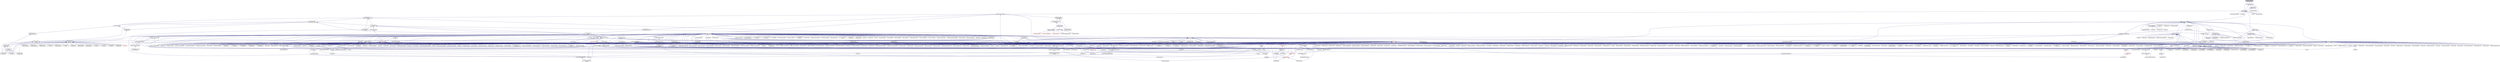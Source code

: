 digraph "coroutine_accessor.hpp"
{
  edge [fontname="Helvetica",fontsize="10",labelfontname="Helvetica",labelfontsize="10"];
  node [fontname="Helvetica",fontsize="10",shape=record];
  Node1 [label="coroutine_accessor.hpp",height=0.2,width=0.4,color="black", fillcolor="grey75", style="filled", fontcolor="black"];
  Node1 -> Node2 [dir="back",color="midnightblue",fontsize="10",style="solid",fontname="Helvetica"];
  Node2 [label="coroutine.hpp",height=0.2,width=0.4,color="black", fillcolor="white", style="filled",URL="$de/de0/coroutine_8hpp.html"];
  Node2 -> Node3 [dir="back",color="midnightblue",fontsize="10",style="solid",fontname="Helvetica"];
  Node3 [label="locking_hook.hpp",height=0.2,width=0.4,color="black", fillcolor="white", style="filled",URL="$d3/dff/locking__hook_8hpp.html"];
  Node3 -> Node4 [dir="back",color="midnightblue",fontsize="10",style="solid",fontname="Helvetica"];
  Node4 [label="simple_central_tuplespace.hpp",height=0.2,width=0.4,color="black", fillcolor="white", style="filled",URL="$db/d69/server_2simple__central__tuplespace_8hpp.html"];
  Node4 -> Node5 [dir="back",color="midnightblue",fontsize="10",style="solid",fontname="Helvetica"];
  Node5 [label="simple_central_tuplespace.cpp",height=0.2,width=0.4,color="black", fillcolor="white", style="filled",URL="$d3/dec/simple__central__tuplespace_8cpp.html"];
  Node4 -> Node6 [dir="back",color="midnightblue",fontsize="10",style="solid",fontname="Helvetica"];
  Node6 [label="simple_central_tuplespace.hpp",height=0.2,width=0.4,color="black", fillcolor="white", style="filled",URL="$d0/d4b/stubs_2simple__central__tuplespace_8hpp.html"];
  Node6 -> Node7 [dir="back",color="midnightblue",fontsize="10",style="solid",fontname="Helvetica"];
  Node7 [label="simple_central_tuplespace.hpp",height=0.2,width=0.4,color="black", fillcolor="white", style="filled",URL="$d5/ddd/simple__central__tuplespace_8hpp.html"];
  Node7 -> Node8 [dir="back",color="midnightblue",fontsize="10",style="solid",fontname="Helvetica"];
  Node8 [label="simple_central_tuplespace\l_client.cpp",height=0.2,width=0.4,color="black", fillcolor="white", style="filled",URL="$d1/d7b/simple__central__tuplespace__client_8cpp.html"];
  Node3 -> Node9 [dir="back",color="midnightblue",fontsize="10",style="solid",fontname="Helvetica"];
  Node9 [label="tuples_warehouse.hpp",height=0.2,width=0.4,color="black", fillcolor="white", style="filled",URL="$da/de6/tuples__warehouse_8hpp.html"];
  Node9 -> Node4 [dir="back",color="midnightblue",fontsize="10",style="solid",fontname="Helvetica"];
  Node3 -> Node10 [dir="back",color="midnightblue",fontsize="10",style="solid",fontname="Helvetica"];
  Node10 [label="partitioned_vector\l_component_decl.hpp",height=0.2,width=0.4,color="black", fillcolor="white", style="filled",URL="$dd/d10/partitioned__vector__component__decl_8hpp.html"];
  Node10 -> Node11 [dir="back",color="midnightblue",fontsize="10",style="solid",fontname="Helvetica"];
  Node11 [label="view_element.hpp",height=0.2,width=0.4,color="black", fillcolor="white", style="filled",URL="$de/d49/view__element_8hpp.html"];
  Node11 -> Node12 [dir="back",color="midnightblue",fontsize="10",style="solid",fontname="Helvetica"];
  Node12 [label="partitioned_vector\l_local_view_iterator.hpp",height=0.2,width=0.4,color="black", fillcolor="white", style="filled",URL="$d2/dd5/partitioned__vector__local__view__iterator_8hpp.html"];
  Node12 -> Node13 [dir="back",color="midnightblue",fontsize="10",style="solid",fontname="Helvetica"];
  Node13 [label="partitioned_vector\l_local_view.hpp",height=0.2,width=0.4,color="black", fillcolor="white", style="filled",URL="$d3/de6/partitioned__vector__local__view_8hpp.html"];
  Node13 -> Node14 [dir="back",color="midnightblue",fontsize="10",style="solid",fontname="Helvetica"];
  Node14 [label="partitioned_vector\l_view.hpp",height=0.2,width=0.4,color="black", fillcolor="white", style="filled",URL="$d9/db2/include_2partitioned__vector__view_8hpp.html"];
  Node14 -> Node15 [dir="back",color="midnightblue",fontsize="10",style="solid",fontname="Helvetica"];
  Node15 [label="partitioned_vector\l_subview.cpp",height=0.2,width=0.4,color="black", fillcolor="white", style="filled",URL="$dc/d09/partitioned__vector__subview_8cpp.html"];
  Node14 -> Node16 [dir="back",color="midnightblue",fontsize="10",style="solid",fontname="Helvetica"];
  Node16 [label="partitioned_vector\l_view.cpp",height=0.2,width=0.4,color="black", fillcolor="white", style="filled",URL="$d9/dcf/partitioned__vector__view_8cpp.html"];
  Node14 -> Node17 [dir="back",color="midnightblue",fontsize="10",style="solid",fontname="Helvetica"];
  Node17 [label="partitioned_vector\l_view_iterator.cpp",height=0.2,width=0.4,color="black", fillcolor="white", style="filled",URL="$d6/d94/partitioned__vector__view__iterator_8cpp.html"];
  Node13 -> Node15 [dir="back",color="midnightblue",fontsize="10",style="solid",fontname="Helvetica"];
  Node13 -> Node16 [dir="back",color="midnightblue",fontsize="10",style="solid",fontname="Helvetica"];
  Node11 -> Node18 [dir="back",color="midnightblue",fontsize="10",style="solid",fontname="Helvetica"];
  Node18 [label="partitioned_vector\l_view_iterator.hpp",height=0.2,width=0.4,color="black", fillcolor="white", style="filled",URL="$df/d4b/partitioned__vector__view__iterator_8hpp.html"];
  Node18 -> Node19 [dir="back",color="midnightblue",fontsize="10",style="solid",fontname="Helvetica"];
  Node19 [label="partitioned_vector\l_view.hpp",height=0.2,width=0.4,color="black", fillcolor="white", style="filled",URL="$da/dc2/components_2containers_2partitioned__vector_2partitioned__vector__view_8hpp.html"];
  Node19 -> Node20 [dir="back",color="midnightblue",fontsize="10",style="solid",fontname="Helvetica"];
  Node20 [label="coarray.hpp",height=0.2,width=0.4,color="red", fillcolor="white", style="filled",URL="$d0/da7/coarray_8hpp.html"];
  Node19 -> Node13 [dir="back",color="midnightblue",fontsize="10",style="solid",fontname="Helvetica"];
  Node19 -> Node14 [dir="back",color="midnightblue",fontsize="10",style="solid",fontname="Helvetica"];
  Node19 -> Node15 [dir="back",color="midnightblue",fontsize="10",style="solid",fontname="Helvetica"];
  Node19 -> Node16 [dir="back",color="midnightblue",fontsize="10",style="solid",fontname="Helvetica"];
  Node10 -> Node23 [dir="back",color="midnightblue",fontsize="10",style="solid",fontname="Helvetica"];
  Node23 [label="partitioned_vector\l_component.hpp",height=0.2,width=0.4,color="black", fillcolor="white", style="filled",URL="$d6/d38/partitioned__vector__component_8hpp.html"];
  Node23 -> Node24 [dir="back",color="midnightblue",fontsize="10",style="solid",fontname="Helvetica"];
  Node24 [label="partitioned_vector\l_component.cpp",height=0.2,width=0.4,color="black", fillcolor="white", style="filled",URL="$dc/db9/partitioned__vector__component_8cpp.html"];
  Node23 -> Node25 [dir="back",color="midnightblue",fontsize="10",style="solid",fontname="Helvetica"];
  Node25 [label="partitioned_vector\l_component_double.cpp",height=0.2,width=0.4,color="black", fillcolor="white", style="filled",URL="$d7/d93/partitioned__vector__component__double_8cpp.html"];
  Node23 -> Node26 [dir="back",color="midnightblue",fontsize="10",style="solid",fontname="Helvetica"];
  Node26 [label="partitioned_vector\l_component_int.cpp",height=0.2,width=0.4,color="black", fillcolor="white", style="filled",URL="$d6/d01/partitioned__vector__component__int_8cpp.html"];
  Node23 -> Node27 [dir="back",color="midnightblue",fontsize="10",style="solid",fontname="Helvetica"];
  Node27 [label="partitioned_vector\l_component_std_string.cpp",height=0.2,width=0.4,color="black", fillcolor="white", style="filled",URL="$d8/df2/partitioned__vector__component__std__string_8cpp.html"];
  Node10 -> Node28 [dir="back",color="midnightblue",fontsize="10",style="solid",fontname="Helvetica"];
  Node28 [label="partitioned_vector\l_decl.hpp",height=0.2,width=0.4,color="black", fillcolor="white", style="filled",URL="$d2/d77/partitioned__vector__decl_8hpp.html"];
  Node28 -> Node29 [dir="back",color="midnightblue",fontsize="10",style="solid",fontname="Helvetica"];
  Node29 [label="partitioned_vector.hpp",height=0.2,width=0.4,color="black", fillcolor="white", style="filled",URL="$dc/d76/components_2containers_2partitioned__vector_2partitioned__vector_8hpp.html"];
  Node29 -> Node20 [dir="back",color="midnightblue",fontsize="10",style="solid",fontname="Helvetica"];
  Node29 -> Node19 [dir="back",color="midnightblue",fontsize="10",style="solid",fontname="Helvetica"];
  Node29 -> Node30 [dir="back",color="midnightblue",fontsize="10",style="solid",fontname="Helvetica"];
  Node30 [label="partitioned_vector.hpp",height=0.2,width=0.4,color="red", fillcolor="white", style="filled",URL="$d5/d83/include_2partitioned__vector_8hpp.html"];
  Node30 -> Node31 [dir="back",color="midnightblue",fontsize="10",style="solid",fontname="Helvetica"];
  Node31 [label="partitioned_vector\l_spmd_foreach.cpp",height=0.2,width=0.4,color="black", fillcolor="white", style="filled",URL="$db/d7c/partitioned__vector__spmd__foreach_8cpp.html"];
  Node30 -> Node32 [dir="back",color="midnightblue",fontsize="10",style="solid",fontname="Helvetica"];
  Node32 [label="transpose_serial_vector.cpp",height=0.2,width=0.4,color="black", fillcolor="white", style="filled",URL="$d4/d04/transpose__serial__vector_8cpp.html"];
  Node30 -> Node33 [dir="back",color="midnightblue",fontsize="10",style="solid",fontname="Helvetica"];
  Node33 [label="minmax_element_performance.cpp",height=0.2,width=0.4,color="black", fillcolor="white", style="filled",URL="$d9/d93/minmax__element__performance_8cpp.html"];
  Node30 -> Node34 [dir="back",color="midnightblue",fontsize="10",style="solid",fontname="Helvetica"];
  Node34 [label="partitioned_vector\l_2201.cpp",height=0.2,width=0.4,color="black", fillcolor="white", style="filled",URL="$dc/d39/partitioned__vector__2201_8cpp.html"];
  Node29 -> Node24 [dir="back",color="midnightblue",fontsize="10",style="solid",fontname="Helvetica"];
  Node29 -> Node25 [dir="back",color="midnightblue",fontsize="10",style="solid",fontname="Helvetica"];
  Node29 -> Node26 [dir="back",color="midnightblue",fontsize="10",style="solid",fontname="Helvetica"];
  Node29 -> Node27 [dir="back",color="midnightblue",fontsize="10",style="solid",fontname="Helvetica"];
  Node28 -> Node41 [dir="back",color="midnightblue",fontsize="10",style="solid",fontname="Helvetica"];
  Node41 [label="partitioned_vector\l_component_impl.hpp",height=0.2,width=0.4,color="black", fillcolor="white", style="filled",URL="$d1/d79/partitioned__vector__component__impl_8hpp.html"];
  Node41 -> Node23 [dir="back",color="midnightblue",fontsize="10",style="solid",fontname="Helvetica"];
  Node41 -> Node42 [dir="back",color="midnightblue",fontsize="10",style="solid",fontname="Helvetica"];
  Node42 [label="partitioned_vector\l_impl.hpp",height=0.2,width=0.4,color="black", fillcolor="white", style="filled",URL="$d0/db1/partitioned__vector__impl_8hpp.html"];
  Node42 -> Node29 [dir="back",color="midnightblue",fontsize="10",style="solid",fontname="Helvetica"];
  Node28 -> Node42 [dir="back",color="midnightblue",fontsize="10",style="solid",fontname="Helvetica"];
  Node28 -> Node43 [dir="back",color="midnightblue",fontsize="10",style="solid",fontname="Helvetica"];
  Node43 [label="partitioned_vector\l_predef.hpp",height=0.2,width=0.4,color="black", fillcolor="white", style="filled",URL="$d4/dc4/components_2containers_2partitioned__vector_2partitioned__vector__predef_8hpp.html"];
  Node43 -> Node44 [dir="back",color="midnightblue",fontsize="10",style="solid",fontname="Helvetica"];
  Node44 [label="partitioned_vector\l_predef.hpp",height=0.2,width=0.4,color="black", fillcolor="white", style="filled",URL="$db/dea/include_2partitioned__vector__predef_8hpp.html"];
  Node44 -> Node45 [dir="back",color="midnightblue",fontsize="10",style="solid",fontname="Helvetica"];
  Node45 [label="partitioned_vector\l_foreach.cpp",height=0.2,width=0.4,color="black", fillcolor="white", style="filled",URL="$df/d5f/partitioned__vector__foreach_8cpp.html"];
  Node44 -> Node15 [dir="back",color="midnightblue",fontsize="10",style="solid",fontname="Helvetica"];
  Node44 -> Node16 [dir="back",color="midnightblue",fontsize="10",style="solid",fontname="Helvetica"];
  Node44 -> Node17 [dir="back",color="midnightblue",fontsize="10",style="solid",fontname="Helvetica"];
  Node44 -> Node46 [dir="back",color="midnightblue",fontsize="10",style="solid",fontname="Helvetica"];
  Node46 [label="partitioned_vector\l_copy.cpp",height=0.2,width=0.4,color="black", fillcolor="white", style="filled",URL="$d9/d91/partitioned__vector__copy_8cpp.html"];
  Node44 -> Node36 [dir="back",color="midnightblue",fontsize="10",style="solid",fontname="Helvetica"];
  Node36 [label="partitioned_vector\l_exclusive_scan.cpp",height=0.2,width=0.4,color="black", fillcolor="white", style="filled",URL="$d2/dda/partitioned__vector__exclusive__scan_8cpp.html"];
  Node44 -> Node47 [dir="back",color="midnightblue",fontsize="10",style="solid",fontname="Helvetica"];
  Node47 [label="partitioned_vector\l_fill.cpp",height=0.2,width=0.4,color="black", fillcolor="white", style="filled",URL="$de/d66/partitioned__vector__fill_8cpp.html"];
  Node44 -> Node48 [dir="back",color="midnightblue",fontsize="10",style="solid",fontname="Helvetica"];
  Node48 [label="partitioned_vector\l_for_each.cpp",height=0.2,width=0.4,color="black", fillcolor="white", style="filled",URL="$de/dc8/partitioned__vector__for__each_8cpp.html"];
  Node44 -> Node49 [dir="back",color="midnightblue",fontsize="10",style="solid",fontname="Helvetica"];
  Node49 [label="partitioned_vector\l_handle_values.cpp",height=0.2,width=0.4,color="black", fillcolor="white", style="filled",URL="$dc/dcb/partitioned__vector__handle__values_8cpp.html"];
  Node44 -> Node37 [dir="back",color="midnightblue",fontsize="10",style="solid",fontname="Helvetica"];
  Node37 [label="partitioned_vector\l_inclusive_scan.cpp",height=0.2,width=0.4,color="black", fillcolor="white", style="filled",URL="$d0/dd9/partitioned__vector__inclusive__scan_8cpp.html"];
  Node44 -> Node50 [dir="back",color="midnightblue",fontsize="10",style="solid",fontname="Helvetica"];
  Node50 [label="partitioned_vector\l_iter.cpp",height=0.2,width=0.4,color="black", fillcolor="white", style="filled",URL="$dc/ddf/partitioned__vector__iter_8cpp.html"];
  Node44 -> Node51 [dir="back",color="midnightblue",fontsize="10",style="solid",fontname="Helvetica"];
  Node51 [label="partitioned_vector\l_move.cpp",height=0.2,width=0.4,color="black", fillcolor="white", style="filled",URL="$d8/d25/partitioned__vector__move_8cpp.html"];
  Node44 -> Node52 [dir="back",color="midnightblue",fontsize="10",style="solid",fontname="Helvetica"];
  Node52 [label="partitioned_vector\l_reduce.cpp",height=0.2,width=0.4,color="black", fillcolor="white", style="filled",URL="$d0/d35/partitioned__vector__reduce_8cpp.html"];
  Node44 -> Node53 [dir="back",color="midnightblue",fontsize="10",style="solid",fontname="Helvetica"];
  Node53 [label="partitioned_vector\l_transform.cpp",height=0.2,width=0.4,color="black", fillcolor="white", style="filled",URL="$d5/dda/partitioned__vector__transform_8cpp.html"];
  Node44 -> Node54 [dir="back",color="midnightblue",fontsize="10",style="solid",fontname="Helvetica"];
  Node54 [label="partitioned_vector\l_transform_binary.cpp",height=0.2,width=0.4,color="black", fillcolor="white", style="filled",URL="$d8/d95/partitioned__vector__transform__binary_8cpp.html"];
  Node44 -> Node55 [dir="back",color="midnightblue",fontsize="10",style="solid",fontname="Helvetica"];
  Node55 [label="partitioned_vector\l_transform_reduce.cpp",height=0.2,width=0.4,color="black", fillcolor="white", style="filled",URL="$d7/dab/partitioned__vector__transform__reduce_8cpp.html"];
  Node44 -> Node56 [dir="back",color="midnightblue",fontsize="10",style="solid",fontname="Helvetica"];
  Node56 [label="partitioned_vector\l_transform_scan.cpp",height=0.2,width=0.4,color="black", fillcolor="white", style="filled",URL="$d5/d12/partitioned__vector__transform__scan_8cpp.html"];
  Node28 -> Node57 [dir="back",color="midnightblue",fontsize="10",style="solid",fontname="Helvetica"];
  Node57 [label="partitioned_vector.hpp",height=0.2,width=0.4,color="black", fillcolor="white", style="filled",URL="$de/d3e/runtime_2serialization_2partitioned__vector_8hpp.html"];
  Node57 -> Node58 [dir="back",color="midnightblue",fontsize="10",style="solid",fontname="Helvetica"];
  Node58 [label="serialization.hpp",height=0.2,width=0.4,color="red", fillcolor="white", style="filled",URL="$d8/d21/serialization_8hpp.html"];
  Node58 -> Node59 [dir="back",color="midnightblue",fontsize="10",style="solid",fontname="Helvetica"];
  Node59 [label="template_function_accumulator.cpp",height=0.2,width=0.4,color="black", fillcolor="white", style="filled",URL="$d5/d02/template__function__accumulator_8cpp.html"];
  Node58 -> Node60 [dir="back",color="midnightblue",fontsize="10",style="solid",fontname="Helvetica"];
  Node60 [label="cancelable_action.cpp",height=0.2,width=0.4,color="black", fillcolor="white", style="filled",URL="$d5/d0c/cancelable__action_8cpp.html"];
  Node58 -> Node61 [dir="back",color="midnightblue",fontsize="10",style="solid",fontname="Helvetica"];
  Node61 [label="hello_world_component.hpp",height=0.2,width=0.4,color="black", fillcolor="white", style="filled",URL="$df/df0/hello__world__component_8hpp.html"];
  Node61 -> Node62 [dir="back",color="midnightblue",fontsize="10",style="solid",fontname="Helvetica"];
  Node62 [label="hello_world_client.cpp",height=0.2,width=0.4,color="black", fillcolor="white", style="filled",URL="$d5/da6/hello__world__client_8cpp.html"];
  Node61 -> Node63 [dir="back",color="midnightblue",fontsize="10",style="solid",fontname="Helvetica"];
  Node63 [label="hello_world_component.cpp",height=0.2,width=0.4,color="black", fillcolor="white", style="filled",URL="$d8/daa/hello__world__component_8cpp.html"];
  Node58 -> Node73 [dir="back",color="midnightblue",fontsize="10",style="solid",fontname="Helvetica"];
  Node73 [label="pingpong.cpp",height=0.2,width=0.4,color="black", fillcolor="white", style="filled",URL="$dd/d4d/pingpong_8cpp.html"];
  Node58 -> Node74 [dir="back",color="midnightblue",fontsize="10",style="solid",fontname="Helvetica"];
  Node74 [label="sierpinski.cpp",height=0.2,width=0.4,color="black", fillcolor="white", style="filled",URL="$d3/d7e/sierpinski_8cpp.html"];
  Node58 -> Node77 [dir="back",color="midnightblue",fontsize="10",style="solid",fontname="Helvetica"];
  Node77 [label="transpose_block_numa.cpp",height=0.2,width=0.4,color="black", fillcolor="white", style="filled",URL="$dd/d3b/transpose__block__numa_8cpp.html"];
  Node58 -> Node78 [dir="back",color="midnightblue",fontsize="10",style="solid",fontname="Helvetica"];
  Node78 [label="osu_bcast.cpp",height=0.2,width=0.4,color="black", fillcolor="white", style="filled",URL="$d3/dca/osu__bcast_8cpp.html"];
  Node58 -> Node79 [dir="back",color="midnightblue",fontsize="10",style="solid",fontname="Helvetica"];
  Node79 [label="osu_bibw.cpp",height=0.2,width=0.4,color="black", fillcolor="white", style="filled",URL="$d2/d04/osu__bibw_8cpp.html"];
  Node58 -> Node80 [dir="back",color="midnightblue",fontsize="10",style="solid",fontname="Helvetica"];
  Node80 [label="osu_bw.cpp",height=0.2,width=0.4,color="black", fillcolor="white", style="filled",URL="$d4/d20/osu__bw_8cpp.html"];
  Node58 -> Node81 [dir="back",color="midnightblue",fontsize="10",style="solid",fontname="Helvetica"];
  Node81 [label="osu_latency.cpp",height=0.2,width=0.4,color="black", fillcolor="white", style="filled",URL="$df/d58/osu__latency_8cpp.html"];
  Node58 -> Node82 [dir="back",color="midnightblue",fontsize="10",style="solid",fontname="Helvetica"];
  Node82 [label="osu_multi_lat.cpp",height=0.2,width=0.4,color="black", fillcolor="white", style="filled",URL="$d7/d91/osu__multi__lat_8cpp.html"];
  Node58 -> Node83 [dir="back",color="midnightblue",fontsize="10",style="solid",fontname="Helvetica"];
  Node83 [label="pingpong_performance.cpp",height=0.2,width=0.4,color="black", fillcolor="white", style="filled",URL="$de/d03/pingpong__performance_8cpp.html"];
  Node58 -> Node84 [dir="back",color="midnightblue",fontsize="10",style="solid",fontname="Helvetica"];
  Node84 [label="action_move_semantics.cpp",height=0.2,width=0.4,color="black", fillcolor="white", style="filled",URL="$d4/db3/action__move__semantics_8cpp.html"];
  Node58 -> Node85 [dir="back",color="midnightblue",fontsize="10",style="solid",fontname="Helvetica"];
  Node85 [label="movable_objects.cpp",height=0.2,width=0.4,color="black", fillcolor="white", style="filled",URL="$d8/d65/movable__objects_8cpp.html"];
  Node58 -> Node86 [dir="back",color="midnightblue",fontsize="10",style="solid",fontname="Helvetica"];
  Node86 [label="duplicate_id_registration\l_1596.cpp",height=0.2,width=0.4,color="black", fillcolor="white", style="filled",URL="$db/d8d/duplicate__id__registration__1596_8cpp.html"];
  Node58 -> Node88 [dir="back",color="midnightblue",fontsize="10",style="solid",fontname="Helvetica"];
  Node88 [label="managed_refcnt_checker.cpp",height=0.2,width=0.4,color="black", fillcolor="white", style="filled",URL="$d3/d8d/managed__refcnt__checker_8cpp.html"];
  Node58 -> Node89 [dir="back",color="midnightblue",fontsize="10",style="solid",fontname="Helvetica"];
  Node89 [label="simple_mobile_object.cpp",height=0.2,width=0.4,color="black", fillcolor="white", style="filled",URL="$d2/da7/simple__mobile__object_8cpp.html"];
  Node58 -> Node90 [dir="back",color="midnightblue",fontsize="10",style="solid",fontname="Helvetica"];
  Node90 [label="simple_refcnt_checker.cpp",height=0.2,width=0.4,color="black", fillcolor="white", style="filled",URL="$df/d16/simple__refcnt__checker_8cpp.html"];
  Node58 -> Node91 [dir="back",color="midnightblue",fontsize="10",style="solid",fontname="Helvetica"];
  Node91 [label="copy_component.cpp",height=0.2,width=0.4,color="black", fillcolor="white", style="filled",URL="$d5/d8d/copy__component_8cpp.html"];
  Node58 -> Node92 [dir="back",color="midnightblue",fontsize="10",style="solid",fontname="Helvetica"];
  Node92 [label="get_gid.cpp",height=0.2,width=0.4,color="black", fillcolor="white", style="filled",URL="$dc/dc1/get__gid_8cpp.html"];
  Node58 -> Node93 [dir="back",color="midnightblue",fontsize="10",style="solid",fontname="Helvetica"];
  Node93 [label="migrate_component.cpp",height=0.2,width=0.4,color="black", fillcolor="white", style="filled",URL="$dc/d78/migrate__component_8cpp.html"];
  Node58 -> Node94 [dir="back",color="midnightblue",fontsize="10",style="solid",fontname="Helvetica"];
  Node94 [label="migrate_component_to\l_storage.cpp",height=0.2,width=0.4,color="black", fillcolor="white", style="filled",URL="$dd/d02/migrate__component__to__storage_8cpp.html"];
  Node10 -> Node43 [dir="back",color="midnightblue",fontsize="10",style="solid",fontname="Helvetica"];
  Node10 -> Node95 [dir="back",color="midnightblue",fontsize="10",style="solid",fontname="Helvetica"];
  Node95 [label="partitioned_vector\l_segmented_iterator.hpp",height=0.2,width=0.4,color="black", fillcolor="white", style="filled",URL="$dc/dea/partitioned__vector__segmented__iterator_8hpp.html"];
  Node95 -> Node11 [dir="back",color="midnightblue",fontsize="10",style="solid",fontname="Helvetica"];
  Node95 -> Node28 [dir="back",color="midnightblue",fontsize="10",style="solid",fontname="Helvetica"];
  Node95 -> Node42 [dir="back",color="midnightblue",fontsize="10",style="solid",fontname="Helvetica"];
  Node95 -> Node19 [dir="back",color="midnightblue",fontsize="10",style="solid",fontname="Helvetica"];
  Node95 -> Node18 [dir="back",color="midnightblue",fontsize="10",style="solid",fontname="Helvetica"];
  Node3 -> Node41 [dir="back",color="midnightblue",fontsize="10",style="solid",fontname="Helvetica"];
  Node3 -> Node96 [dir="back",color="midnightblue",fontsize="10",style="solid",fontname="Helvetica"];
  Node96 [label="partition_unordered\l_map_component.hpp",height=0.2,width=0.4,color="black", fillcolor="white", style="filled",URL="$d8/df3/partition__unordered__map__component_8hpp.html"];
  Node96 -> Node97 [dir="back",color="midnightblue",fontsize="10",style="solid",fontname="Helvetica"];
  Node97 [label="unordered_map.hpp",height=0.2,width=0.4,color="black", fillcolor="white", style="filled",URL="$d9/ddf/hpx_2components_2containers_2unordered_2unordered__map_8hpp.html"];
  Node97 -> Node98 [dir="back",color="midnightblue",fontsize="10",style="solid",fontname="Helvetica"];
  Node98 [label="component_storage.hpp",height=0.2,width=0.4,color="black", fillcolor="white", style="filled",URL="$d6/d36/components_2component__storage_2server_2component__storage_8hpp.html"];
  Node98 -> Node99 [dir="back",color="midnightblue",fontsize="10",style="solid",fontname="Helvetica"];
  Node99 [label="component_storage.hpp",height=0.2,width=0.4,color="red", fillcolor="white", style="filled",URL="$d0/dd6/components_2component__storage_2component__storage_8hpp.html"];
  Node98 -> Node103 [dir="back",color="midnightblue",fontsize="10",style="solid",fontname="Helvetica"];
  Node103 [label="migrate_from_storage.hpp",height=0.2,width=0.4,color="red", fillcolor="white", style="filled",URL="$d3/d9f/server_2migrate__from__storage_8hpp.html"];
  Node98 -> Node105 [dir="back",color="midnightblue",fontsize="10",style="solid",fontname="Helvetica"];
  Node105 [label="migrate_to_storage.hpp",height=0.2,width=0.4,color="red", fillcolor="white", style="filled",URL="$d4/d4c/server_2migrate__to__storage_8hpp.html"];
  Node98 -> Node107 [dir="back",color="midnightblue",fontsize="10",style="solid",fontname="Helvetica"];
  Node107 [label="component_storage_server.cpp",height=0.2,width=0.4,color="black", fillcolor="white", style="filled",URL="$d4/dcb/component__storage__server_8cpp.html"];
  Node97 -> Node108 [dir="back",color="midnightblue",fontsize="10",style="solid",fontname="Helvetica"];
  Node108 [label="unordered_map.hpp",height=0.2,width=0.4,color="black", fillcolor="white", style="filled",URL="$d6/d06/hpx_2include_2unordered__map_8hpp.html"];
  Node108 -> Node109 [dir="back",color="midnightblue",fontsize="10",style="solid",fontname="Helvetica"];
  Node109 [label="unordered_map.cpp",height=0.2,width=0.4,color="black", fillcolor="white", style="filled",URL="$d1/d75/unordered__map_8cpp.html"];
  Node97 -> Node110 [dir="back",color="midnightblue",fontsize="10",style="solid",fontname="Helvetica"];
  Node110 [label="partition_unordered\l_map_component.cpp",height=0.2,width=0.4,color="black", fillcolor="white", style="filled",URL="$d5/d34/partition__unordered__map__component_8cpp.html"];
  Node96 -> Node111 [dir="back",color="midnightblue",fontsize="10",style="solid",fontname="Helvetica"];
  Node111 [label="unordered_map_segmented\l_iterator.hpp",height=0.2,width=0.4,color="black", fillcolor="white", style="filled",URL="$dc/dfd/unordered__map__segmented__iterator_8hpp.html"];
  Node111 -> Node97 [dir="back",color="midnightblue",fontsize="10",style="solid",fontname="Helvetica"];
  Node96 -> Node110 [dir="back",color="midnightblue",fontsize="10",style="solid",fontname="Helvetica"];
  Node3 -> Node112 [dir="back",color="midnightblue",fontsize="10",style="solid",fontname="Helvetica"];
  Node112 [label="components.hpp",height=0.2,width=0.4,color="black", fillcolor="white", style="filled",URL="$d2/d8d/components_8hpp.html"];
  Node112 -> Node113 [dir="back",color="midnightblue",fontsize="10",style="solid",fontname="Helvetica"];
  Node113 [label="accumulator.hpp",height=0.2,width=0.4,color="black", fillcolor="white", style="filled",URL="$d4/d9d/server_2accumulator_8hpp.html"];
  Node113 -> Node114 [dir="back",color="midnightblue",fontsize="10",style="solid",fontname="Helvetica"];
  Node114 [label="accumulator.cpp",height=0.2,width=0.4,color="black", fillcolor="white", style="filled",URL="$d1/d81/accumulator_8cpp.html"];
  Node113 -> Node115 [dir="back",color="midnightblue",fontsize="10",style="solid",fontname="Helvetica"];
  Node115 [label="accumulator.hpp",height=0.2,width=0.4,color="black", fillcolor="white", style="filled",URL="$d8/d5e/accumulator_8hpp.html"];
  Node115 -> Node116 [dir="back",color="midnightblue",fontsize="10",style="solid",fontname="Helvetica"];
  Node116 [label="accumulator_client.cpp",height=0.2,width=0.4,color="black", fillcolor="white", style="filled",URL="$d7/dd0/accumulator__client_8cpp.html"];
  Node112 -> Node115 [dir="back",color="midnightblue",fontsize="10",style="solid",fontname="Helvetica"];
  Node112 -> Node117 [dir="back",color="midnightblue",fontsize="10",style="solid",fontname="Helvetica"];
  Node117 [label="template_accumulator.hpp",height=0.2,width=0.4,color="black", fillcolor="white", style="filled",URL="$d0/d3f/server_2template__accumulator_8hpp.html"];
  Node117 -> Node118 [dir="back",color="midnightblue",fontsize="10",style="solid",fontname="Helvetica"];
  Node118 [label="template_accumulator.hpp",height=0.2,width=0.4,color="black", fillcolor="white", style="filled",URL="$dd/da9/template__accumulator_8hpp.html"];
  Node118 -> Node119 [dir="back",color="midnightblue",fontsize="10",style="solid",fontname="Helvetica"];
  Node119 [label="template_accumulator\l_client.cpp",height=0.2,width=0.4,color="black", fillcolor="white", style="filled",URL="$df/d93/template__accumulator__client_8cpp.html"];
  Node112 -> Node120 [dir="back",color="midnightblue",fontsize="10",style="solid",fontname="Helvetica"];
  Node120 [label="template_function_accumulator.hpp",height=0.2,width=0.4,color="black", fillcolor="white", style="filled",URL="$d7/da6/server_2template__function__accumulator_8hpp.html"];
  Node120 -> Node59 [dir="back",color="midnightblue",fontsize="10",style="solid",fontname="Helvetica"];
  Node120 -> Node121 [dir="back",color="midnightblue",fontsize="10",style="solid",fontname="Helvetica"];
  Node121 [label="template_function_accumulator.hpp",height=0.2,width=0.4,color="black", fillcolor="white", style="filled",URL="$d3/de9/template__function__accumulator_8hpp.html"];
  Node121 -> Node122 [dir="back",color="midnightblue",fontsize="10",style="solid",fontname="Helvetica"];
  Node122 [label="template_function_accumulator\l_client.cpp",height=0.2,width=0.4,color="black", fillcolor="white", style="filled",URL="$d0/dc6/template__function__accumulator__client_8cpp.html"];
  Node112 -> Node118 [dir="back",color="midnightblue",fontsize="10",style="solid",fontname="Helvetica"];
  Node112 -> Node59 [dir="back",color="midnightblue",fontsize="10",style="solid",fontname="Helvetica"];
  Node112 -> Node121 [dir="back",color="midnightblue",fontsize="10",style="solid",fontname="Helvetica"];
  Node112 -> Node123 [dir="back",color="midnightblue",fontsize="10",style="solid",fontname="Helvetica"];
  Node123 [label="allgather_module.cpp",height=0.2,width=0.4,color="black", fillcolor="white", style="filled",URL="$df/de4/allgather__module_8cpp.html"];
  Node112 -> Node124 [dir="back",color="midnightblue",fontsize="10",style="solid",fontname="Helvetica"];
  Node124 [label="allgather.hpp",height=0.2,width=0.4,color="black", fillcolor="white", style="filled",URL="$d4/d4a/allgather_8hpp.html"];
  Node124 -> Node123 [dir="back",color="midnightblue",fontsize="10",style="solid",fontname="Helvetica"];
  Node124 -> Node125 [dir="back",color="midnightblue",fontsize="10",style="solid",fontname="Helvetica"];
  Node125 [label="allgather.cpp",height=0.2,width=0.4,color="black", fillcolor="white", style="filled",URL="$d7/d06/allgather_8cpp.html"];
  Node124 -> Node126 [dir="back",color="midnightblue",fontsize="10",style="solid",fontname="Helvetica"];
  Node126 [label="ag_client.cpp",height=0.2,width=0.4,color="black", fillcolor="white", style="filled",URL="$d4/d5d/ag__client_8cpp.html"];
  Node112 -> Node127 [dir="back",color="midnightblue",fontsize="10",style="solid",fontname="Helvetica"];
  Node127 [label="allgather_and_gate.hpp",height=0.2,width=0.4,color="black", fillcolor="white", style="filled",URL="$d9/dbb/allgather__and__gate_8hpp.html"];
  Node127 -> Node123 [dir="back",color="midnightblue",fontsize="10",style="solid",fontname="Helvetica"];
  Node127 -> Node128 [dir="back",color="midnightblue",fontsize="10",style="solid",fontname="Helvetica"];
  Node128 [label="allgather_and_gate.cpp",height=0.2,width=0.4,color="black", fillcolor="white", style="filled",URL="$d1/d56/allgather__and__gate_8cpp.html"];
  Node127 -> Node126 [dir="back",color="midnightblue",fontsize="10",style="solid",fontname="Helvetica"];
  Node112 -> Node60 [dir="back",color="midnightblue",fontsize="10",style="solid",fontname="Helvetica"];
  Node112 -> Node129 [dir="back",color="midnightblue",fontsize="10",style="solid",fontname="Helvetica"];
  Node129 [label="cancelable_action.hpp",height=0.2,width=0.4,color="black", fillcolor="white", style="filled",URL="$d5/d4d/server_2cancelable__action_8hpp.html"];
  Node129 -> Node60 [dir="back",color="midnightblue",fontsize="10",style="solid",fontname="Helvetica"];
  Node129 -> Node130 [dir="back",color="midnightblue",fontsize="10",style="solid",fontname="Helvetica"];
  Node130 [label="cancelable_action.hpp",height=0.2,width=0.4,color="black", fillcolor="white", style="filled",URL="$d0/da3/stubs_2cancelable__action_8hpp.html"];
  Node130 -> Node131 [dir="back",color="midnightblue",fontsize="10",style="solid",fontname="Helvetica"];
  Node131 [label="cancelable_action.hpp",height=0.2,width=0.4,color="black", fillcolor="white", style="filled",URL="$d6/d28/cancelable__action_8hpp.html"];
  Node131 -> Node132 [dir="back",color="midnightblue",fontsize="10",style="solid",fontname="Helvetica"];
  Node132 [label="cancelable_action_client.cpp",height=0.2,width=0.4,color="black", fillcolor="white", style="filled",URL="$d1/db8/cancelable__action__client_8cpp.html"];
  Node112 -> Node131 [dir="back",color="midnightblue",fontsize="10",style="solid",fontname="Helvetica"];
  Node112 -> Node61 [dir="back",color="midnightblue",fontsize="10",style="solid",fontname="Helvetica"];
  Node112 -> Node133 [dir="back",color="midnightblue",fontsize="10",style="solid",fontname="Helvetica"];
  Node133 [label="row.hpp",height=0.2,width=0.4,color="black", fillcolor="white", style="filled",URL="$de/d74/server_2row_8hpp.html"];
  Node133 -> Node134 [dir="back",color="midnightblue",fontsize="10",style="solid",fontname="Helvetica"];
  Node134 [label="row.hpp",height=0.2,width=0.4,color="black", fillcolor="white", style="filled",URL="$dc/d69/row_8hpp.html"];
  Node134 -> Node135 [dir="back",color="midnightblue",fontsize="10",style="solid",fontname="Helvetica"];
  Node135 [label="grid.hpp",height=0.2,width=0.4,color="black", fillcolor="white", style="filled",URL="$dc/d8a/grid_8hpp.html"];
  Node135 -> Node136 [dir="back",color="midnightblue",fontsize="10",style="solid",fontname="Helvetica"];
  Node136 [label="jacobi.cpp",height=0.2,width=0.4,color="black", fillcolor="white", style="filled",URL="$d2/d27/jacobi_8cpp.html"];
  Node135 -> Node137 [dir="back",color="midnightblue",fontsize="10",style="solid",fontname="Helvetica"];
  Node137 [label="solver.hpp",height=0.2,width=0.4,color="black", fillcolor="white", style="filled",URL="$db/d9a/server_2solver_8hpp.html"];
  Node137 -> Node138 [dir="back",color="midnightblue",fontsize="10",style="solid",fontname="Helvetica"];
  Node138 [label="solver.hpp",height=0.2,width=0.4,color="black", fillcolor="white", style="filled",URL="$d2/d1c/solver_8hpp.html"];
  Node138 -> Node136 [dir="back",color="midnightblue",fontsize="10",style="solid",fontname="Helvetica"];
  Node137 -> Node139 [dir="back",color="midnightblue",fontsize="10",style="solid",fontname="Helvetica"];
  Node139 [label="solver.cpp",height=0.2,width=0.4,color="black", fillcolor="white", style="filled",URL="$d6/d94/solver_8cpp.html"];
  Node135 -> Node138 [dir="back",color="midnightblue",fontsize="10",style="solid",fontname="Helvetica"];
  Node135 -> Node140 [dir="back",color="midnightblue",fontsize="10",style="solid",fontname="Helvetica"];
  Node140 [label="grid.cpp",height=0.2,width=0.4,color="black", fillcolor="white", style="filled",URL="$d6/d1b/jacobi__component_2grid_8cpp.html"];
  Node134 -> Node141 [dir="back",color="midnightblue",fontsize="10",style="solid",fontname="Helvetica"];
  Node141 [label="stencil_iterator.hpp",height=0.2,width=0.4,color="black", fillcolor="white", style="filled",URL="$dc/d5c/server_2stencil__iterator_8hpp.html"];
  Node141 -> Node137 [dir="back",color="midnightblue",fontsize="10",style="solid",fontname="Helvetica"];
  Node141 -> Node142 [dir="back",color="midnightblue",fontsize="10",style="solid",fontname="Helvetica"];
  Node142 [label="stencil_iterator.cpp",height=0.2,width=0.4,color="black", fillcolor="white", style="filled",URL="$d6/de1/server_2stencil__iterator_8cpp.html"];
  Node141 -> Node143 [dir="back",color="midnightblue",fontsize="10",style="solid",fontname="Helvetica"];
  Node143 [label="stencil_iterator.cpp",height=0.2,width=0.4,color="black", fillcolor="white", style="filled",URL="$d7/d71/stencil__iterator_8cpp.html"];
  Node134 -> Node140 [dir="back",color="midnightblue",fontsize="10",style="solid",fontname="Helvetica"];
  Node133 -> Node144 [dir="back",color="midnightblue",fontsize="10",style="solid",fontname="Helvetica"];
  Node144 [label="row.cpp",height=0.2,width=0.4,color="black", fillcolor="white", style="filled",URL="$d3/d86/server_2row_8cpp.html"];
  Node112 -> Node141 [dir="back",color="midnightblue",fontsize="10",style="solid",fontname="Helvetica"];
  Node112 -> Node137 [dir="back",color="midnightblue",fontsize="10",style="solid",fontname="Helvetica"];
  Node112 -> Node145 [dir="back",color="midnightblue",fontsize="10",style="solid",fontname="Helvetica"];
  Node145 [label="jacobi_component.cpp",height=0.2,width=0.4,color="black", fillcolor="white", style="filled",URL="$d1/d25/jacobi__component_8cpp.html"];
  Node112 -> Node146 [dir="back",color="midnightblue",fontsize="10",style="solid",fontname="Helvetica"];
  Node146 [label="nqueen.hpp",height=0.2,width=0.4,color="black", fillcolor="white", style="filled",URL="$de/d58/server_2nqueen_8hpp.html"];
  Node146 -> Node147 [dir="back",color="midnightblue",fontsize="10",style="solid",fontname="Helvetica"];
  Node147 [label="nqueen.cpp",height=0.2,width=0.4,color="black", fillcolor="white", style="filled",URL="$db/dca/nqueen_8cpp.html"];
  Node146 -> Node148 [dir="back",color="midnightblue",fontsize="10",style="solid",fontname="Helvetica"];
  Node148 [label="nqueen.hpp",height=0.2,width=0.4,color="black", fillcolor="white", style="filled",URL="$da/dfd/stubs_2nqueen_8hpp.html"];
  Node148 -> Node149 [dir="back",color="midnightblue",fontsize="10",style="solid",fontname="Helvetica"];
  Node149 [label="nqueen.hpp",height=0.2,width=0.4,color="black", fillcolor="white", style="filled",URL="$d0/d07/nqueen_8hpp.html"];
  Node149 -> Node150 [dir="back",color="midnightblue",fontsize="10",style="solid",fontname="Helvetica"];
  Node150 [label="nqueen_client.cpp",height=0.2,width=0.4,color="black", fillcolor="white", style="filled",URL="$d3/d5e/nqueen__client_8cpp.html"];
  Node112 -> Node151 [dir="back",color="midnightblue",fontsize="10",style="solid",fontname="Helvetica"];
  Node151 [label="sine.cpp",height=0.2,width=0.4,color="black", fillcolor="white", style="filled",URL="$d3/d0d/server_2sine_8cpp.html"];
  Node112 -> Node152 [dir="back",color="midnightblue",fontsize="10",style="solid",fontname="Helvetica"];
  Node152 [label="component_ctors.cpp",height=0.2,width=0.4,color="black", fillcolor="white", style="filled",URL="$d3/d2a/component__ctors_8cpp.html"];
  Node112 -> Node153 [dir="back",color="midnightblue",fontsize="10",style="solid",fontname="Helvetica"];
  Node153 [label="component_in_executable.cpp",height=0.2,width=0.4,color="black", fillcolor="white", style="filled",URL="$d8/d4b/component__in__executable_8cpp.html"];
  Node112 -> Node154 [dir="back",color="midnightblue",fontsize="10",style="solid",fontname="Helvetica"];
  Node154 [label="component_inheritance.cpp",height=0.2,width=0.4,color="black", fillcolor="white", style="filled",URL="$d8/d55/component__inheritance_8cpp.html"];
  Node112 -> Node155 [dir="back",color="midnightblue",fontsize="10",style="solid",fontname="Helvetica"];
  Node155 [label="component_with_executor.cpp",height=0.2,width=0.4,color="black", fillcolor="white", style="filled",URL="$d4/d20/component__with__executor_8cpp.html"];
  Node112 -> Node156 [dir="back",color="midnightblue",fontsize="10",style="solid",fontname="Helvetica"];
  Node156 [label="factorial.cpp",height=0.2,width=0.4,color="black", fillcolor="white", style="filled",URL="$d9/d00/factorial_8cpp.html"];
  Node112 -> Node157 [dir="back",color="midnightblue",fontsize="10",style="solid",fontname="Helvetica"];
  Node157 [label="hello_world.cpp",height=0.2,width=0.4,color="black", fillcolor="white", style="filled",URL="$d0/d67/hello__world_8cpp.html"];
  Node112 -> Node158 [dir="back",color="midnightblue",fontsize="10",style="solid",fontname="Helvetica"];
  Node158 [label="latch_local.cpp",height=0.2,width=0.4,color="black", fillcolor="white", style="filled",URL="$dd/dd3/latch__local_8cpp.html"];
  Node112 -> Node159 [dir="back",color="midnightblue",fontsize="10",style="solid",fontname="Helvetica"];
  Node159 [label="latch_remote.cpp",height=0.2,width=0.4,color="black", fillcolor="white", style="filled",URL="$df/d59/latch__remote_8cpp.html"];
  Node112 -> Node73 [dir="back",color="midnightblue",fontsize="10",style="solid",fontname="Helvetica"];
  Node112 -> Node160 [dir="back",color="midnightblue",fontsize="10",style="solid",fontname="Helvetica"];
  Node160 [label="random_mem_access.hpp",height=0.2,width=0.4,color="black", fillcolor="white", style="filled",URL="$d0/d19/server_2random__mem__access_8hpp.html"];
  Node160 -> Node161 [dir="back",color="midnightblue",fontsize="10",style="solid",fontname="Helvetica"];
  Node161 [label="random_mem_access.cpp",height=0.2,width=0.4,color="black", fillcolor="white", style="filled",URL="$d1/d51/random__mem__access_8cpp.html"];
  Node160 -> Node162 [dir="back",color="midnightblue",fontsize="10",style="solid",fontname="Helvetica"];
  Node162 [label="random_mem_access.hpp",height=0.2,width=0.4,color="black", fillcolor="white", style="filled",URL="$d3/d32/stubs_2random__mem__access_8hpp.html"];
  Node162 -> Node163 [dir="back",color="midnightblue",fontsize="10",style="solid",fontname="Helvetica"];
  Node163 [label="random_mem_access.hpp",height=0.2,width=0.4,color="black", fillcolor="white", style="filled",URL="$db/de8/random__mem__access_8hpp.html"];
  Node163 -> Node164 [dir="back",color="midnightblue",fontsize="10",style="solid",fontname="Helvetica"];
  Node164 [label="random_mem_access_client.cpp",height=0.2,width=0.4,color="black", fillcolor="white", style="filled",URL="$df/d1b/random__mem__access__client_8cpp.html"];
  Node112 -> Node165 [dir="back",color="midnightblue",fontsize="10",style="solid",fontname="Helvetica"];
  Node165 [label="sheneos_compare.cpp",height=0.2,width=0.4,color="black", fillcolor="white", style="filled",URL="$dc/d11/sheneos__compare_8cpp.html"];
  Node112 -> Node166 [dir="back",color="midnightblue",fontsize="10",style="solid",fontname="Helvetica"];
  Node166 [label="throttle.hpp",height=0.2,width=0.4,color="black", fillcolor="white", style="filled",URL="$db/dc9/server_2throttle_8hpp.html"];
  Node166 -> Node167 [dir="back",color="midnightblue",fontsize="10",style="solid",fontname="Helvetica"];
  Node167 [label="throttle.cpp",height=0.2,width=0.4,color="black", fillcolor="white", style="filled",URL="$de/d56/server_2throttle_8cpp.html"];
  Node166 -> Node168 [dir="back",color="midnightblue",fontsize="10",style="solid",fontname="Helvetica"];
  Node168 [label="throttle.hpp",height=0.2,width=0.4,color="black", fillcolor="white", style="filled",URL="$d5/dec/stubs_2throttle_8hpp.html"];
  Node168 -> Node169 [dir="back",color="midnightblue",fontsize="10",style="solid",fontname="Helvetica"];
  Node169 [label="throttle.hpp",height=0.2,width=0.4,color="black", fillcolor="white", style="filled",URL="$d2/d2e/throttle_8hpp.html"];
  Node169 -> Node170 [dir="back",color="midnightblue",fontsize="10",style="solid",fontname="Helvetica"];
  Node170 [label="throttle.cpp",height=0.2,width=0.4,color="black", fillcolor="white", style="filled",URL="$db/d02/throttle_8cpp.html"];
  Node169 -> Node171 [dir="back",color="midnightblue",fontsize="10",style="solid",fontname="Helvetica"];
  Node171 [label="throttle_client.cpp",height=0.2,width=0.4,color="black", fillcolor="white", style="filled",URL="$d0/db7/throttle__client_8cpp.html"];
  Node112 -> Node171 [dir="back",color="midnightblue",fontsize="10",style="solid",fontname="Helvetica"];
  Node112 -> Node4 [dir="back",color="midnightblue",fontsize="10",style="solid",fontname="Helvetica"];
  Node112 -> Node9 [dir="back",color="midnightblue",fontsize="10",style="solid",fontname="Helvetica"];
  Node112 -> Node7 [dir="back",color="midnightblue",fontsize="10",style="solid",fontname="Helvetica"];
  Node112 -> Node172 [dir="back",color="midnightblue",fontsize="10",style="solid",fontname="Helvetica"];
  Node172 [label="iostreams.hpp",height=0.2,width=0.4,color="black", fillcolor="white", style="filled",URL="$de/d22/iostreams_8hpp.html"];
  Node172 -> Node125 [dir="back",color="midnightblue",fontsize="10",style="solid",fontname="Helvetica"];
  Node172 -> Node128 [dir="back",color="midnightblue",fontsize="10",style="solid",fontname="Helvetica"];
  Node172 -> Node173 [dir="back",color="midnightblue",fontsize="10",style="solid",fontname="Helvetica"];
  Node173 [label="async_io_action.cpp",height=0.2,width=0.4,color="black", fillcolor="white", style="filled",URL="$d3/df5/async__io__action_8cpp.html"];
  Node172 -> Node174 [dir="back",color="midnightblue",fontsize="10",style="solid",fontname="Helvetica"];
  Node174 [label="async_io_external.cpp",height=0.2,width=0.4,color="black", fillcolor="white", style="filled",URL="$da/d9a/async__io__external_8cpp.html"];
  Node172 -> Node175 [dir="back",color="midnightblue",fontsize="10",style="solid",fontname="Helvetica"];
  Node175 [label="async_io_low_level.cpp",height=0.2,width=0.4,color="black", fillcolor="white", style="filled",URL="$dc/d10/async__io__low__level_8cpp.html"];
  Node172 -> Node176 [dir="back",color="midnightblue",fontsize="10",style="solid",fontname="Helvetica"];
  Node176 [label="async_io_simple.cpp",height=0.2,width=0.4,color="black", fillcolor="white", style="filled",URL="$da/db7/async__io__simple_8cpp.html"];
  Node172 -> Node177 [dir="back",color="midnightblue",fontsize="10",style="solid",fontname="Helvetica"];
  Node177 [label="os_thread_num.cpp",height=0.2,width=0.4,color="black", fillcolor="white", style="filled",URL="$d2/dfb/os__thread__num_8cpp.html"];
  Node172 -> Node178 [dir="back",color="midnightblue",fontsize="10",style="solid",fontname="Helvetica"];
  Node178 [label="rnd_future_reduce.cpp",height=0.2,width=0.4,color="black", fillcolor="white", style="filled",URL="$d1/db5/rnd__future__reduce_8cpp.html"];
  Node172 -> Node179 [dir="back",color="midnightblue",fontsize="10",style="solid",fontname="Helvetica"];
  Node179 [label="heartbeat_console.cpp",height=0.2,width=0.4,color="black", fillcolor="white", style="filled",URL="$da/de8/heartbeat__console_8cpp.html"];
  Node172 -> Node63 [dir="back",color="midnightblue",fontsize="10",style="solid",fontname="Helvetica"];
  Node172 -> Node136 [dir="back",color="midnightblue",fontsize="10",style="solid",fontname="Helvetica"];
  Node172 -> Node141 [dir="back",color="midnightblue",fontsize="10",style="solid",fontname="Helvetica"];
  Node172 -> Node140 [dir="back",color="midnightblue",fontsize="10",style="solid",fontname="Helvetica"];
  Node172 -> Node180 [dir="back",color="midnightblue",fontsize="10",style="solid",fontname="Helvetica"];
  Node180 [label="access_counter_set.cpp",height=0.2,width=0.4,color="black", fillcolor="white", style="filled",URL="$dc/d52/access__counter__set_8cpp.html"];
  Node172 -> Node181 [dir="back",color="midnightblue",fontsize="10",style="solid",fontname="Helvetica"];
  Node181 [label="1d_wave_equation.cpp",height=0.2,width=0.4,color="black", fillcolor="white", style="filled",URL="$da/dab/1d__wave__equation_8cpp.html"];
  Node172 -> Node182 [dir="back",color="midnightblue",fontsize="10",style="solid",fontname="Helvetica"];
  Node182 [label="allow_unknown_options.cpp",height=0.2,width=0.4,color="black", fillcolor="white", style="filled",URL="$d9/dc9/allow__unknown__options_8cpp.html"];
  Node172 -> Node183 [dir="back",color="midnightblue",fontsize="10",style="solid",fontname="Helvetica"];
  Node183 [label="command_line_handling.cpp",height=0.2,width=0.4,color="black", fillcolor="white", style="filled",URL="$d4/d05/examples_2quickstart_2command__line__handling_8cpp.html"];
  Node172 -> Node152 [dir="back",color="midnightblue",fontsize="10",style="solid",fontname="Helvetica"];
  Node172 -> Node153 [dir="back",color="midnightblue",fontsize="10",style="solid",fontname="Helvetica"];
  Node172 -> Node154 [dir="back",color="midnightblue",fontsize="10",style="solid",fontname="Helvetica"];
  Node172 -> Node155 [dir="back",color="midnightblue",fontsize="10",style="solid",fontname="Helvetica"];
  Node172 -> Node184 [dir="back",color="midnightblue",fontsize="10",style="solid",fontname="Helvetica"];
  Node184 [label="customize_async.cpp",height=0.2,width=0.4,color="black", fillcolor="white", style="filled",URL="$d0/d82/customize__async_8cpp.html"];
  Node172 -> Node185 [dir="back",color="midnightblue",fontsize="10",style="solid",fontname="Helvetica"];
  Node185 [label="enumerate_threads.cpp",height=0.2,width=0.4,color="black", fillcolor="white", style="filled",URL="$d3/dd4/enumerate__threads_8cpp.html"];
  Node172 -> Node186 [dir="back",color="midnightblue",fontsize="10",style="solid",fontname="Helvetica"];
  Node186 [label="error_handling.cpp",height=0.2,width=0.4,color="black", fillcolor="white", style="filled",URL="$d9/d96/error__handling_8cpp.html"];
  Node172 -> Node187 [dir="back",color="midnightblue",fontsize="10",style="solid",fontname="Helvetica"];
  Node187 [label="event_synchronization.cpp",height=0.2,width=0.4,color="black", fillcolor="white", style="filled",URL="$d0/d35/event__synchronization_8cpp.html"];
  Node172 -> Node188 [dir="back",color="midnightblue",fontsize="10",style="solid",fontname="Helvetica"];
  Node188 [label="fractals.cpp",height=0.2,width=0.4,color="black", fillcolor="white", style="filled",URL="$d8/d58/fractals_8cpp.html"];
  Node172 -> Node189 [dir="back",color="midnightblue",fontsize="10",style="solid",fontname="Helvetica"];
  Node189 [label="fractals_executor.cpp",height=0.2,width=0.4,color="black", fillcolor="white", style="filled",URL="$d9/da9/fractals__executor_8cpp.html"];
  Node172 -> Node157 [dir="back",color="midnightblue",fontsize="10",style="solid",fontname="Helvetica"];
  Node172 -> Node190 [dir="back",color="midnightblue",fontsize="10",style="solid",fontname="Helvetica"];
  Node190 [label="interval_timer.cpp",height=0.2,width=0.4,color="black", fillcolor="white", style="filled",URL="$de/df1/examples_2quickstart_2interval__timer_8cpp.html"];
  Node172 -> Node191 [dir="back",color="midnightblue",fontsize="10",style="solid",fontname="Helvetica"];
  Node191 [label="local_channel.cpp",height=0.2,width=0.4,color="black", fillcolor="white", style="filled",URL="$d0/d3e/local__channel_8cpp.html"];
  Node172 -> Node73 [dir="back",color="midnightblue",fontsize="10",style="solid",fontname="Helvetica"];
  Node172 -> Node192 [dir="back",color="midnightblue",fontsize="10",style="solid",fontname="Helvetica"];
  Node192 [label="shared_mutex.cpp",height=0.2,width=0.4,color="black", fillcolor="white", style="filled",URL="$da/d0b/shared__mutex_8cpp.html"];
  Node172 -> Node74 [dir="back",color="midnightblue",fontsize="10",style="solid",fontname="Helvetica"];
  Node172 -> Node193 [dir="back",color="midnightblue",fontsize="10",style="solid",fontname="Helvetica"];
  Node193 [label="simple_future_continuation.cpp",height=0.2,width=0.4,color="black", fillcolor="white", style="filled",URL="$d8/d3c/simple__future__continuation_8cpp.html"];
  Node172 -> Node194 [dir="back",color="midnightblue",fontsize="10",style="solid",fontname="Helvetica"];
  Node194 [label="simplest_hello_world.cpp",height=0.2,width=0.4,color="black", fillcolor="white", style="filled",URL="$d7/ddc/simplest__hello__world_8cpp.html"];
  Node172 -> Node195 [dir="back",color="midnightblue",fontsize="10",style="solid",fontname="Helvetica"];
  Node195 [label="sort_by_key_demo.cpp",height=0.2,width=0.4,color="black", fillcolor="white", style="filled",URL="$da/d20/sort__by__key__demo_8cpp.html"];
  Node172 -> Node196 [dir="back",color="midnightblue",fontsize="10",style="solid",fontname="Helvetica"];
  Node196 [label="timed_futures.cpp",height=0.2,width=0.4,color="black", fillcolor="white", style="filled",URL="$d6/d8d/timed__futures_8cpp.html"];
  Node172 -> Node197 [dir="back",color="midnightblue",fontsize="10",style="solid",fontname="Helvetica"];
  Node197 [label="vector_counting_dotproduct.cpp",height=0.2,width=0.4,color="black", fillcolor="white", style="filled",URL="$df/de9/vector__counting__dotproduct_8cpp.html"];
  Node172 -> Node198 [dir="back",color="midnightblue",fontsize="10",style="solid",fontname="Helvetica"];
  Node198 [label="vector_zip_dotproduct.cpp",height=0.2,width=0.4,color="black", fillcolor="white", style="filled",URL="$dc/d18/vector__zip__dotproduct_8cpp.html"];
  Node172 -> Node199 [dir="back",color="midnightblue",fontsize="10",style="solid",fontname="Helvetica"];
  Node199 [label="oversubscribing_resource\l_partitioner.cpp",height=0.2,width=0.4,color="black", fillcolor="white", style="filled",URL="$dd/dee/oversubscribing__resource__partitioner_8cpp.html"];
  Node172 -> Node200 [dir="back",color="midnightblue",fontsize="10",style="solid",fontname="Helvetica"];
  Node200 [label="simple_resource_partitioner.cpp",height=0.2,width=0.4,color="black", fillcolor="white", style="filled",URL="$d5/df9/simple__resource__partitioner_8cpp.html"];
  Node172 -> Node201 [dir="back",color="midnightblue",fontsize="10",style="solid",fontname="Helvetica"];
  Node201 [label="thread_aware_timer.cpp",height=0.2,width=0.4,color="black", fillcolor="white", style="filled",URL="$df/d11/examples_2thread__aware__timer_2thread__aware__timer_8cpp.html"];
  Node172 -> Node8 [dir="back",color="midnightblue",fontsize="10",style="solid",fontname="Helvetica"];
  Node172 -> Node202 [dir="back",color="midnightblue",fontsize="10",style="solid",fontname="Helvetica"];
  Node202 [label="foreach_scaling.cpp",height=0.2,width=0.4,color="black", fillcolor="white", style="filled",URL="$d4/d94/foreach__scaling_8cpp.html"];
  Node172 -> Node203 [dir="back",color="midnightblue",fontsize="10",style="solid",fontname="Helvetica"];
  Node203 [label="future_overhead.cpp",height=0.2,width=0.4,color="black", fillcolor="white", style="filled",URL="$d3/d79/future__overhead_8cpp.html"];
  Node172 -> Node204 [dir="back",color="midnightblue",fontsize="10",style="solid",fontname="Helvetica"];
  Node204 [label="hpx_heterogeneous_timed\l_task_spawn.cpp",height=0.2,width=0.4,color="black", fillcolor="white", style="filled",URL="$dd/d27/hpx__heterogeneous__timed__task__spawn_8cpp.html"];
  Node172 -> Node205 [dir="back",color="midnightblue",fontsize="10",style="solid",fontname="Helvetica"];
  Node205 [label="hpx_homogeneous_timed\l_task_spawn_executors.cpp",height=0.2,width=0.4,color="black", fillcolor="white", style="filled",URL="$d1/d3b/hpx__homogeneous__timed__task__spawn__executors_8cpp.html"];
  Node172 -> Node206 [dir="back",color="midnightblue",fontsize="10",style="solid",fontname="Helvetica"];
  Node206 [label="parent_vs_child_stealing.cpp",height=0.2,width=0.4,color="black", fillcolor="white", style="filled",URL="$d2/d07/parent__vs__child__stealing_8cpp.html"];
  Node172 -> Node45 [dir="back",color="midnightblue",fontsize="10",style="solid",fontname="Helvetica"];
  Node172 -> Node207 [dir="back",color="midnightblue",fontsize="10",style="solid",fontname="Helvetica"];
  Node207 [label="serialization_overhead.cpp",height=0.2,width=0.4,color="black", fillcolor="white", style="filled",URL="$d3/df8/serialization__overhead_8cpp.html"];
  Node172 -> Node208 [dir="back",color="midnightblue",fontsize="10",style="solid",fontname="Helvetica"];
  Node208 [label="sizeof.cpp",height=0.2,width=0.4,color="black", fillcolor="white", style="filled",URL="$d3/d0f/sizeof_8cpp.html"];
  Node172 -> Node209 [dir="back",color="midnightblue",fontsize="10",style="solid",fontname="Helvetica"];
  Node209 [label="skynet.cpp",height=0.2,width=0.4,color="black", fillcolor="white", style="filled",URL="$d0/dc3/skynet_8cpp.html"];
  Node172 -> Node210 [dir="back",color="midnightblue",fontsize="10",style="solid",fontname="Helvetica"];
  Node210 [label="spinlock_overhead1.cpp",height=0.2,width=0.4,color="black", fillcolor="white", style="filled",URL="$d0/d32/spinlock__overhead1_8cpp.html"];
  Node172 -> Node211 [dir="back",color="midnightblue",fontsize="10",style="solid",fontname="Helvetica"];
  Node211 [label="spinlock_overhead2.cpp",height=0.2,width=0.4,color="black", fillcolor="white", style="filled",URL="$de/d55/spinlock__overhead2_8cpp.html"];
  Node172 -> Node212 [dir="back",color="midnightblue",fontsize="10",style="solid",fontname="Helvetica"];
  Node212 [label="stencil3_iterators.cpp",height=0.2,width=0.4,color="black", fillcolor="white", style="filled",URL="$db/d9e/stencil3__iterators_8cpp.html"];
  Node172 -> Node213 [dir="back",color="midnightblue",fontsize="10",style="solid",fontname="Helvetica"];
  Node213 [label="stream.cpp",height=0.2,width=0.4,color="black", fillcolor="white", style="filled",URL="$da/d5f/stream_8cpp.html"];
  Node172 -> Node214 [dir="back",color="midnightblue",fontsize="10",style="solid",fontname="Helvetica"];
  Node214 [label="transform_reduce_binary\l_scaling.cpp",height=0.2,width=0.4,color="black", fillcolor="white", style="filled",URL="$d1/dae/transform__reduce__binary__scaling_8cpp.html"];
  Node172 -> Node215 [dir="back",color="midnightblue",fontsize="10",style="solid",fontname="Helvetica"];
  Node215 [label="transform_reduce_scaling.cpp",height=0.2,width=0.4,color="black", fillcolor="white", style="filled",URL="$db/d2a/transform__reduce__scaling_8cpp.html"];
  Node172 -> Node216 [dir="back",color="midnightblue",fontsize="10",style="solid",fontname="Helvetica"];
  Node216 [label="wait_all_timings.cpp",height=0.2,width=0.4,color="black", fillcolor="white", style="filled",URL="$d5/da1/wait__all__timings_8cpp.html"];
  Node172 -> Node33 [dir="back",color="midnightblue",fontsize="10",style="solid",fontname="Helvetica"];
  Node172 -> Node78 [dir="back",color="midnightblue",fontsize="10",style="solid",fontname="Helvetica"];
  Node172 -> Node79 [dir="back",color="midnightblue",fontsize="10",style="solid",fontname="Helvetica"];
  Node172 -> Node80 [dir="back",color="midnightblue",fontsize="10",style="solid",fontname="Helvetica"];
  Node172 -> Node81 [dir="back",color="midnightblue",fontsize="10",style="solid",fontname="Helvetica"];
  Node172 -> Node82 [dir="back",color="midnightblue",fontsize="10",style="solid",fontname="Helvetica"];
  Node172 -> Node217 [dir="back",color="midnightblue",fontsize="10",style="solid",fontname="Helvetica"];
  Node217 [label="osu_scatter.cpp",height=0.2,width=0.4,color="black", fillcolor="white", style="filled",URL="$d4/d4c/osu__scatter_8cpp.html"];
  Node172 -> Node83 [dir="back",color="midnightblue",fontsize="10",style="solid",fontname="Helvetica"];
  Node172 -> Node218 [dir="back",color="midnightblue",fontsize="10",style="solid",fontname="Helvetica"];
  Node218 [label="plain_action_1330.cpp",height=0.2,width=0.4,color="black", fillcolor="white", style="filled",URL="$d4/def/plain__action__1330_8cpp.html"];
  Node172 -> Node219 [dir="back",color="midnightblue",fontsize="10",style="solid",fontname="Helvetica"];
  Node219 [label="client_1950.cpp",height=0.2,width=0.4,color="black", fillcolor="white", style="filled",URL="$d0/d79/client__1950_8cpp.html"];
  Node172 -> Node220 [dir="back",color="midnightblue",fontsize="10",style="solid",fontname="Helvetica"];
  Node220 [label="lost_output_2236.cpp",height=0.2,width=0.4,color="black", fillcolor="white", style="filled",URL="$db/dd0/lost__output__2236_8cpp.html"];
  Node172 -> Node221 [dir="back",color="midnightblue",fontsize="10",style="solid",fontname="Helvetica"];
  Node221 [label="no_output_1173.cpp",height=0.2,width=0.4,color="black", fillcolor="white", style="filled",URL="$de/d67/no__output__1173_8cpp.html"];
  Node172 -> Node222 [dir="back",color="midnightblue",fontsize="10",style="solid",fontname="Helvetica"];
  Node222 [label="dataflow_future_swap.cpp",height=0.2,width=0.4,color="black", fillcolor="white", style="filled",URL="$dc/d8c/dataflow__future__swap_8cpp.html"];
  Node172 -> Node223 [dir="back",color="midnightblue",fontsize="10",style="solid",fontname="Helvetica"];
  Node223 [label="dataflow_future_swap2.cpp",height=0.2,width=0.4,color="black", fillcolor="white", style="filled",URL="$d1/db3/dataflow__future__swap2_8cpp.html"];
  Node172 -> Node224 [dir="back",color="midnightblue",fontsize="10",style="solid",fontname="Helvetica"];
  Node224 [label="promise_1620.cpp",height=0.2,width=0.4,color="black", fillcolor="white", style="filled",URL="$d2/d67/promise__1620_8cpp.html"];
  Node172 -> Node225 [dir="back",color="midnightblue",fontsize="10",style="solid",fontname="Helvetica"];
  Node225 [label="wait_all_hang_1946.cpp",height=0.2,width=0.4,color="black", fillcolor="white", style="filled",URL="$d5/d69/wait__all__hang__1946_8cpp.html"];
  Node172 -> Node226 [dir="back",color="midnightblue",fontsize="10",style="solid",fontname="Helvetica"];
  Node226 [label="function_argument.cpp",height=0.2,width=0.4,color="black", fillcolor="white", style="filled",URL="$db/da3/function__argument_8cpp.html"];
  Node172 -> Node227 [dir="back",color="midnightblue",fontsize="10",style="solid",fontname="Helvetica"];
  Node227 [label="function_serialization\l_728.cpp",height=0.2,width=0.4,color="black", fillcolor="white", style="filled",URL="$d8/db1/function__serialization__728_8cpp.html"];
  Node172 -> Node228 [dir="back",color="midnightblue",fontsize="10",style="solid",fontname="Helvetica"];
  Node228 [label="managed_refcnt_checker.cpp",height=0.2,width=0.4,color="black", fillcolor="white", style="filled",URL="$d7/d11/server_2managed__refcnt__checker_8cpp.html"];
  Node172 -> Node229 [dir="back",color="midnightblue",fontsize="10",style="solid",fontname="Helvetica"];
  Node229 [label="simple_refcnt_checker.cpp",height=0.2,width=0.4,color="black", fillcolor="white", style="filled",URL="$d7/d14/server_2simple__refcnt__checker_8cpp.html"];
  Node172 -> Node230 [dir="back",color="midnightblue",fontsize="10",style="solid",fontname="Helvetica"];
  Node230 [label="credit_exhaustion.cpp",height=0.2,width=0.4,color="black", fillcolor="white", style="filled",URL="$d6/d80/credit__exhaustion_8cpp.html"];
  Node172 -> Node231 [dir="back",color="midnightblue",fontsize="10",style="solid",fontname="Helvetica"];
  Node231 [label="local_address_rebind.cpp",height=0.2,width=0.4,color="black", fillcolor="white", style="filled",URL="$d1/d4f/local__address__rebind_8cpp.html"];
  Node172 -> Node232 [dir="back",color="midnightblue",fontsize="10",style="solid",fontname="Helvetica"];
  Node232 [label="local_embedded_ref\l_to_local_object.cpp",height=0.2,width=0.4,color="black", fillcolor="white", style="filled",URL="$d6/d54/local__embedded__ref__to__local__object_8cpp.html"];
  Node172 -> Node233 [dir="back",color="midnightblue",fontsize="10",style="solid",fontname="Helvetica"];
  Node233 [label="local_embedded_ref\l_to_remote_object.cpp",height=0.2,width=0.4,color="black", fillcolor="white", style="filled",URL="$d6/d34/local__embedded__ref__to__remote__object_8cpp.html"];
  Node172 -> Node234 [dir="back",color="midnightblue",fontsize="10",style="solid",fontname="Helvetica"];
  Node234 [label="refcnted_symbol_to\l_local_object.cpp",height=0.2,width=0.4,color="black", fillcolor="white", style="filled",URL="$d9/deb/refcnted__symbol__to__local__object_8cpp.html"];
  Node172 -> Node235 [dir="back",color="midnightblue",fontsize="10",style="solid",fontname="Helvetica"];
  Node235 [label="refcnted_symbol_to\l_remote_object.cpp",height=0.2,width=0.4,color="black", fillcolor="white", style="filled",URL="$dd/d20/refcnted__symbol__to__remote__object_8cpp.html"];
  Node172 -> Node236 [dir="back",color="midnightblue",fontsize="10",style="solid",fontname="Helvetica"];
  Node236 [label="remote_embedded_ref\l_to_local_object.cpp",height=0.2,width=0.4,color="black", fillcolor="white", style="filled",URL="$d4/ded/remote__embedded__ref__to__local__object_8cpp.html"];
  Node172 -> Node237 [dir="back",color="midnightblue",fontsize="10",style="solid",fontname="Helvetica"];
  Node237 [label="remote_embedded_ref\l_to_remote_object.cpp",height=0.2,width=0.4,color="black", fillcolor="white", style="filled",URL="$dc/dca/remote__embedded__ref__to__remote__object_8cpp.html"];
  Node172 -> Node238 [dir="back",color="midnightblue",fontsize="10",style="solid",fontname="Helvetica"];
  Node238 [label="scoped_ref_to_local\l_object.cpp",height=0.2,width=0.4,color="black", fillcolor="white", style="filled",URL="$d6/da4/scoped__ref__to__local__object_8cpp.html"];
  Node172 -> Node239 [dir="back",color="midnightblue",fontsize="10",style="solid",fontname="Helvetica"];
  Node239 [label="scoped_ref_to_remote\l_object.cpp",height=0.2,width=0.4,color="black", fillcolor="white", style="filled",URL="$de/d85/scoped__ref__to__remote__object_8cpp.html"];
  Node172 -> Node240 [dir="back",color="midnightblue",fontsize="10",style="solid",fontname="Helvetica"];
  Node240 [label="split_credit.cpp",height=0.2,width=0.4,color="black", fillcolor="white", style="filled",URL="$dc/d1c/split__credit_8cpp.html"];
  Node172 -> Node241 [dir="back",color="midnightblue",fontsize="10",style="solid",fontname="Helvetica"];
  Node241 [label="uncounted_symbol_to\l_local_object.cpp",height=0.2,width=0.4,color="black", fillcolor="white", style="filled",URL="$de/d5f/uncounted__symbol__to__local__object_8cpp.html"];
  Node172 -> Node242 [dir="back",color="midnightblue",fontsize="10",style="solid",fontname="Helvetica"];
  Node242 [label="uncounted_symbol_to\l_remote_object.cpp",height=0.2,width=0.4,color="black", fillcolor="white", style="filled",URL="$d5/d86/uncounted__symbol__to__remote__object_8cpp.html"];
  Node172 -> Node243 [dir="back",color="midnightblue",fontsize="10",style="solid",fontname="Helvetica"];
  Node243 [label="test.cpp",height=0.2,width=0.4,color="black", fillcolor="white", style="filled",URL="$df/dac/test_8cpp.html"];
  Node172 -> Node244 [dir="back",color="midnightblue",fontsize="10",style="solid",fontname="Helvetica"];
  Node244 [label="inheritance_2_classes\l_abstract.cpp",height=0.2,width=0.4,color="black", fillcolor="white", style="filled",URL="$dd/d8e/inheritance__2__classes__abstract_8cpp.html"];
  Node172 -> Node245 [dir="back",color="midnightblue",fontsize="10",style="solid",fontname="Helvetica"];
  Node245 [label="inheritance_2_classes\l_concrete.cpp",height=0.2,width=0.4,color="black", fillcolor="white", style="filled",URL="$d8/dc5/inheritance__2__classes__concrete_8cpp.html"];
  Node172 -> Node246 [dir="back",color="midnightblue",fontsize="10",style="solid",fontname="Helvetica"];
  Node246 [label="inheritance_3_classes\l_1_abstract.cpp",height=0.2,width=0.4,color="black", fillcolor="white", style="filled",URL="$dc/dfb/inheritance__3__classes__1__abstract_8cpp.html"];
  Node172 -> Node247 [dir="back",color="midnightblue",fontsize="10",style="solid",fontname="Helvetica"];
  Node247 [label="inheritance_3_classes\l_2_abstract.cpp",height=0.2,width=0.4,color="black", fillcolor="white", style="filled",URL="$dd/d34/inheritance__3__classes__2__abstract_8cpp.html"];
  Node172 -> Node248 [dir="back",color="midnightblue",fontsize="10",style="solid",fontname="Helvetica"];
  Node248 [label="inheritance_3_classes\l_concrete.cpp",height=0.2,width=0.4,color="black", fillcolor="white", style="filled",URL="$de/d09/inheritance__3__classes__concrete_8cpp.html"];
  Node172 -> Node93 [dir="back",color="midnightblue",fontsize="10",style="solid",fontname="Helvetica"];
  Node172 -> Node249 [dir="back",color="midnightblue",fontsize="10",style="solid",fontname="Helvetica"];
  Node249 [label="task_block.cpp",height=0.2,width=0.4,color="black", fillcolor="white", style="filled",URL="$d8/d7d/task__block_8cpp.html"];
  Node172 -> Node250 [dir="back",color="midnightblue",fontsize="10",style="solid",fontname="Helvetica"];
  Node250 [label="task_block_executor.cpp",height=0.2,width=0.4,color="black", fillcolor="white", style="filled",URL="$d7/df6/task__block__executor_8cpp.html"];
  Node172 -> Node251 [dir="back",color="midnightblue",fontsize="10",style="solid",fontname="Helvetica"];
  Node251 [label="task_block_par.cpp",height=0.2,width=0.4,color="black", fillcolor="white", style="filled",URL="$d9/df1/task__block__par_8cpp.html"];
  Node172 -> Node252 [dir="back",color="midnightblue",fontsize="10",style="solid",fontname="Helvetica"];
  Node252 [label="put_parcels.cpp",height=0.2,width=0.4,color="black", fillcolor="white", style="filled",URL="$df/d23/put__parcels_8cpp.html"];
  Node172 -> Node253 [dir="back",color="midnightblue",fontsize="10",style="solid",fontname="Helvetica"];
  Node253 [label="put_parcels_with_coalescing.cpp",height=0.2,width=0.4,color="black", fillcolor="white", style="filled",URL="$d6/dca/put__parcels__with__coalescing_8cpp.html"];
  Node172 -> Node254 [dir="back",color="midnightblue",fontsize="10",style="solid",fontname="Helvetica"];
  Node254 [label="put_parcels_with_compression.cpp",height=0.2,width=0.4,color="black", fillcolor="white", style="filled",URL="$df/d62/put__parcels__with__compression_8cpp.html"];
  Node112 -> Node255 [dir="back",color="midnightblue",fontsize="10",style="solid",fontname="Helvetica"];
  Node255 [label="runtime.hpp",height=0.2,width=0.4,color="black", fillcolor="white", style="filled",URL="$d5/d15/include_2runtime_8hpp.html"];
  Node255 -> Node173 [dir="back",color="midnightblue",fontsize="10",style="solid",fontname="Helvetica"];
  Node255 -> Node174 [dir="back",color="midnightblue",fontsize="10",style="solid",fontname="Helvetica"];
  Node255 -> Node175 [dir="back",color="midnightblue",fontsize="10",style="solid",fontname="Helvetica"];
  Node255 -> Node176 [dir="back",color="midnightblue",fontsize="10",style="solid",fontname="Helvetica"];
  Node255 -> Node178 [dir="back",color="midnightblue",fontsize="10",style="solid",fontname="Helvetica"];
  Node255 -> Node199 [dir="back",color="midnightblue",fontsize="10",style="solid",fontname="Helvetica"];
  Node255 -> Node256 [dir="back",color="midnightblue",fontsize="10",style="solid",fontname="Helvetica"];
  Node256 [label="system_characteristics.hpp",height=0.2,width=0.4,color="black", fillcolor="white", style="filled",URL="$d0/d07/system__characteristics_8hpp.html"];
  Node256 -> Node199 [dir="back",color="midnightblue",fontsize="10",style="solid",fontname="Helvetica"];
  Node256 -> Node200 [dir="back",color="midnightblue",fontsize="10",style="solid",fontname="Helvetica"];
  Node255 -> Node200 [dir="back",color="midnightblue",fontsize="10",style="solid",fontname="Helvetica"];
  Node255 -> Node257 [dir="back",color="midnightblue",fontsize="10",style="solid",fontname="Helvetica"];
  Node257 [label="hpx.hpp",height=0.2,width=0.4,color="red", fillcolor="white", style="filled",URL="$d0/daa/hpx_8hpp.html"];
  Node257 -> Node258 [dir="back",color="midnightblue",fontsize="10",style="solid",fontname="Helvetica"];
  Node258 [label="1d_stencil_1.cpp",height=0.2,width=0.4,color="black", fillcolor="white", style="filled",URL="$d2/db1/1d__stencil__1_8cpp.html"];
  Node257 -> Node259 [dir="back",color="midnightblue",fontsize="10",style="solid",fontname="Helvetica"];
  Node259 [label="1d_stencil_2.cpp",height=0.2,width=0.4,color="black", fillcolor="white", style="filled",URL="$d3/dd1/1d__stencil__2_8cpp.html"];
  Node257 -> Node260 [dir="back",color="midnightblue",fontsize="10",style="solid",fontname="Helvetica"];
  Node260 [label="1d_stencil_3.cpp",height=0.2,width=0.4,color="black", fillcolor="white", style="filled",URL="$db/d19/1d__stencil__3_8cpp.html"];
  Node257 -> Node261 [dir="back",color="midnightblue",fontsize="10",style="solid",fontname="Helvetica"];
  Node261 [label="1d_stencil_4.cpp",height=0.2,width=0.4,color="black", fillcolor="white", style="filled",URL="$d1/d7d/1d__stencil__4_8cpp.html"];
  Node257 -> Node262 [dir="back",color="midnightblue",fontsize="10",style="solid",fontname="Helvetica"];
  Node262 [label="1d_stencil_4_parallel.cpp",height=0.2,width=0.4,color="black", fillcolor="white", style="filled",URL="$d6/d05/1d__stencil__4__parallel_8cpp.html"];
  Node257 -> Node263 [dir="back",color="midnightblue",fontsize="10",style="solid",fontname="Helvetica"];
  Node263 [label="1d_stencil_4_repart.cpp",height=0.2,width=0.4,color="black", fillcolor="white", style="filled",URL="$d0/d6b/1d__stencil__4__repart_8cpp.html"];
  Node257 -> Node264 [dir="back",color="midnightblue",fontsize="10",style="solid",fontname="Helvetica"];
  Node264 [label="1d_stencil_4_throttle.cpp",height=0.2,width=0.4,color="black", fillcolor="white", style="filled",URL="$d6/de5/1d__stencil__4__throttle_8cpp.html"];
  Node257 -> Node265 [dir="back",color="midnightblue",fontsize="10",style="solid",fontname="Helvetica"];
  Node265 [label="1d_stencil_5.cpp",height=0.2,width=0.4,color="black", fillcolor="white", style="filled",URL="$d7/d2a/1d__stencil__5_8cpp.html"];
  Node257 -> Node266 [dir="back",color="midnightblue",fontsize="10",style="solid",fontname="Helvetica"];
  Node266 [label="1d_stencil_6.cpp",height=0.2,width=0.4,color="black", fillcolor="white", style="filled",URL="$db/de7/1d__stencil__6_8cpp.html"];
  Node257 -> Node267 [dir="back",color="midnightblue",fontsize="10",style="solid",fontname="Helvetica"];
  Node267 [label="1d_stencil_7.cpp",height=0.2,width=0.4,color="black", fillcolor="white", style="filled",URL="$d4/d5a/1d__stencil__7_8cpp.html"];
  Node257 -> Node268 [dir="back",color="midnightblue",fontsize="10",style="solid",fontname="Helvetica"];
  Node268 [label="1d_stencil_8.cpp",height=0.2,width=0.4,color="black", fillcolor="white", style="filled",URL="$df/de0/1d__stencil__8_8cpp.html"];
  Node257 -> Node114 [dir="back",color="midnightblue",fontsize="10",style="solid",fontname="Helvetica"];
  Node257 -> Node113 [dir="back",color="midnightblue",fontsize="10",style="solid",fontname="Helvetica"];
  Node257 -> Node120 [dir="back",color="midnightblue",fontsize="10",style="solid",fontname="Helvetica"];
  Node257 -> Node269 [dir="back",color="midnightblue",fontsize="10",style="solid",fontname="Helvetica"];
  Node269 [label="template_accumulator.cpp",height=0.2,width=0.4,color="black", fillcolor="white", style="filled",URL="$d0/d4a/template__accumulator_8cpp.html"];
  Node257 -> Node59 [dir="back",color="midnightblue",fontsize="10",style="solid",fontname="Helvetica"];
  Node257 -> Node121 [dir="back",color="midnightblue",fontsize="10",style="solid",fontname="Helvetica"];
  Node257 -> Node123 [dir="back",color="midnightblue",fontsize="10",style="solid",fontname="Helvetica"];
  Node257 -> Node125 [dir="back",color="midnightblue",fontsize="10",style="solid",fontname="Helvetica"];
  Node257 -> Node128 [dir="back",color="midnightblue",fontsize="10",style="solid",fontname="Helvetica"];
  Node257 -> Node126 [dir="back",color="midnightblue",fontsize="10",style="solid",fontname="Helvetica"];
  Node257 -> Node270 [dir="back",color="midnightblue",fontsize="10",style="solid",fontname="Helvetica"];
  Node270 [label="hpx_thread_phase.cpp",height=0.2,width=0.4,color="black", fillcolor="white", style="filled",URL="$d5/dca/hpx__thread__phase_8cpp.html"];
  Node257 -> Node177 [dir="back",color="midnightblue",fontsize="10",style="solid",fontname="Helvetica"];
  Node257 -> Node60 [dir="back",color="midnightblue",fontsize="10",style="solid",fontname="Helvetica"];
  Node257 -> Node129 [dir="back",color="midnightblue",fontsize="10",style="solid",fontname="Helvetica"];
  Node257 -> Node130 [dir="back",color="midnightblue",fontsize="10",style="solid",fontname="Helvetica"];
  Node257 -> Node132 [dir="back",color="midnightblue",fontsize="10",style="solid",fontname="Helvetica"];
  Node257 -> Node271 [dir="back",color="midnightblue",fontsize="10",style="solid",fontname="Helvetica"];
  Node271 [label="cublas_matmul.cpp",height=0.2,width=0.4,color="black", fillcolor="white", style="filled",URL="$dd/d84/cublas__matmul_8cpp.html"];
  Node257 -> Node272 [dir="back",color="midnightblue",fontsize="10",style="solid",fontname="Helvetica"];
  Node272 [label="win_perf_counters.cpp",height=0.2,width=0.4,color="black", fillcolor="white", style="filled",URL="$d8/d11/win__perf__counters_8cpp.html"];
  Node257 -> Node273 [dir="back",color="midnightblue",fontsize="10",style="solid",fontname="Helvetica"];
  Node273 [label="win_perf_counters.hpp",height=0.2,width=0.4,color="black", fillcolor="white", style="filled",URL="$d5/da7/win__perf__counters_8hpp.html"];
  Node257 -> Node61 [dir="back",color="midnightblue",fontsize="10",style="solid",fontname="Helvetica"];
  Node257 -> Node68 [dir="back",color="midnightblue",fontsize="10",style="solid",fontname="Helvetica"];
  Node68 [label="interpolate1d.cpp",height=0.2,width=0.4,color="black", fillcolor="white", style="filled",URL="$d0/d05/interpolate1d_8cpp.html"];
  Node257 -> Node67 [dir="back",color="midnightblue",fontsize="10",style="solid",fontname="Helvetica"];
  Node67 [label="partition.hpp",height=0.2,width=0.4,color="black", fillcolor="white", style="filled",URL="$d0/d7a/examples_2interpolate1d_2interpolate1d_2partition_8hpp.html"];
  Node67 -> Node68 [dir="back",color="midnightblue",fontsize="10",style="solid",fontname="Helvetica"];
  Node67 -> Node69 [dir="back",color="midnightblue",fontsize="10",style="solid",fontname="Helvetica"];
  Node69 [label="interpolate1d.hpp",height=0.2,width=0.4,color="red", fillcolor="white", style="filled",URL="$d4/dc7/interpolate1d_8hpp.html"];
  Node69 -> Node68 [dir="back",color="midnightblue",fontsize="10",style="solid",fontname="Helvetica"];
  Node257 -> Node66 [dir="back",color="midnightblue",fontsize="10",style="solid",fontname="Helvetica"];
  Node66 [label="partition.hpp",height=0.2,width=0.4,color="black", fillcolor="white", style="filled",URL="$d0/dff/examples_2interpolate1d_2interpolate1d_2server_2partition_8hpp.html"];
  Node66 -> Node67 [dir="back",color="midnightblue",fontsize="10",style="solid",fontname="Helvetica"];
  Node66 -> Node71 [dir="back",color="midnightblue",fontsize="10",style="solid",fontname="Helvetica"];
  Node71 [label="partition.cpp",height=0.2,width=0.4,color="black", fillcolor="white", style="filled",URL="$d0/d4f/examples_2interpolate1d_2interpolate1d_2server_2partition_8cpp.html"];
  Node257 -> Node69 [dir="back",color="midnightblue",fontsize="10",style="solid",fontname="Helvetica"];
  Node257 -> Node274 [dir="back",color="midnightblue",fontsize="10",style="solid",fontname="Helvetica"];
  Node274 [label="read_values.cpp",height=0.2,width=0.4,color="black", fillcolor="white", style="filled",URL="$d0/d8c/interpolate1d_2interpolate1d_2read__values_8cpp.html"];
  Node257 -> Node71 [dir="back",color="midnightblue",fontsize="10",style="solid",fontname="Helvetica"];
  Node257 -> Node136 [dir="back",color="midnightblue",fontsize="10",style="solid",fontname="Helvetica"];
  Node257 -> Node140 [dir="back",color="midnightblue",fontsize="10",style="solid",fontname="Helvetica"];
  Node257 -> Node144 [dir="back",color="midnightblue",fontsize="10",style="solid",fontname="Helvetica"];
  Node257 -> Node139 [dir="back",color="midnightblue",fontsize="10",style="solid",fontname="Helvetica"];
  Node257 -> Node142 [dir="back",color="midnightblue",fontsize="10",style="solid",fontname="Helvetica"];
  Node257 -> Node143 [dir="back",color="midnightblue",fontsize="10",style="solid",fontname="Helvetica"];
  Node257 -> Node275 [dir="back",color="midnightblue",fontsize="10",style="solid",fontname="Helvetica"];
  Node275 [label="jacobi.cpp",height=0.2,width=0.4,color="black", fillcolor="white", style="filled",URL="$d3/d44/smp_2jacobi_8cpp.html"];
  Node257 -> Node276 [dir="back",color="midnightblue",fontsize="10",style="solid",fontname="Helvetica"];
  Node276 [label="jacobi_hpx.cpp",height=0.2,width=0.4,color="black", fillcolor="white", style="filled",URL="$d8/d72/jacobi__hpx_8cpp.html"];
  Node257 -> Node277 [dir="back",color="midnightblue",fontsize="10",style="solid",fontname="Helvetica"];
  Node277 [label="jacobi_nonuniform.cpp",height=0.2,width=0.4,color="black", fillcolor="white", style="filled",URL="$dd/ddc/jacobi__nonuniform_8cpp.html"];
  Node257 -> Node278 [dir="back",color="midnightblue",fontsize="10",style="solid",fontname="Helvetica"];
  Node278 [label="jacobi_nonuniform_hpx.cpp",height=0.2,width=0.4,color="black", fillcolor="white", style="filled",URL="$de/d56/jacobi__nonuniform__hpx_8cpp.html"];
  Node257 -> Node147 [dir="back",color="midnightblue",fontsize="10",style="solid",fontname="Helvetica"];
  Node257 -> Node146 [dir="back",color="midnightblue",fontsize="10",style="solid",fontname="Helvetica"];
  Node257 -> Node150 [dir="back",color="midnightblue",fontsize="10",style="solid",fontname="Helvetica"];
  Node257 -> Node151 [dir="back",color="midnightblue",fontsize="10",style="solid",fontname="Helvetica"];
  Node257 -> Node279 [dir="back",color="midnightblue",fontsize="10",style="solid",fontname="Helvetica"];
  Node279 [label="sine.hpp",height=0.2,width=0.4,color="black", fillcolor="white", style="filled",URL="$d8/dac/sine_8hpp.html"];
  Node279 -> Node151 [dir="back",color="midnightblue",fontsize="10",style="solid",fontname="Helvetica"];
  Node279 -> Node280 [dir="back",color="midnightblue",fontsize="10",style="solid",fontname="Helvetica"];
  Node280 [label="sine.cpp",height=0.2,width=0.4,color="black", fillcolor="white", style="filled",URL="$d5/dd8/sine_8cpp.html"];
  Node257 -> Node280 [dir="back",color="midnightblue",fontsize="10",style="solid",fontname="Helvetica"];
  Node257 -> Node281 [dir="back",color="midnightblue",fontsize="10",style="solid",fontname="Helvetica"];
  Node281 [label="sine_client.cpp",height=0.2,width=0.4,color="black", fillcolor="white", style="filled",URL="$db/d62/sine__client_8cpp.html"];
  Node257 -> Node282 [dir="back",color="midnightblue",fontsize="10",style="solid",fontname="Helvetica"];
  Node282 [label="qt.cpp",height=0.2,width=0.4,color="black", fillcolor="white", style="filled",URL="$df/d90/qt_8cpp.html"];
  Node257 -> Node283 [dir="back",color="midnightblue",fontsize="10",style="solid",fontname="Helvetica"];
  Node283 [label="queue_client.cpp",height=0.2,width=0.4,color="black", fillcolor="white", style="filled",URL="$d7/d96/queue__client_8cpp.html"];
  Node257 -> Node184 [dir="back",color="midnightblue",fontsize="10",style="solid",fontname="Helvetica"];
  Node257 -> Node284 [dir="back",color="midnightblue",fontsize="10",style="solid",fontname="Helvetica"];
  Node284 [label="data_actions.cpp",height=0.2,width=0.4,color="black", fillcolor="white", style="filled",URL="$dc/d68/data__actions_8cpp.html"];
  Node257 -> Node186 [dir="back",color="midnightblue",fontsize="10",style="solid",fontname="Helvetica"];
  Node257 -> Node187 [dir="back",color="midnightblue",fontsize="10",style="solid",fontname="Helvetica"];
  Node257 -> Node156 [dir="back",color="midnightblue",fontsize="10",style="solid",fontname="Helvetica"];
  Node257 -> Node285 [dir="back",color="midnightblue",fontsize="10",style="solid",fontname="Helvetica"];
  Node285 [label="file_serialization.cpp",height=0.2,width=0.4,color="black", fillcolor="white", style="filled",URL="$de/d58/file__serialization_8cpp.html"];
  Node257 -> Node286 [dir="back",color="midnightblue",fontsize="10",style="solid",fontname="Helvetica"];
  Node286 [label="init_globally.cpp",height=0.2,width=0.4,color="black", fillcolor="white", style="filled",URL="$d6/dad/init__globally_8cpp.html"];
  Node257 -> Node287 [dir="back",color="midnightblue",fontsize="10",style="solid",fontname="Helvetica"];
  Node287 [label="interest_calculator.cpp",height=0.2,width=0.4,color="black", fillcolor="white", style="filled",URL="$d2/d86/interest__calculator_8cpp.html"];
  Node257 -> Node288 [dir="back",color="midnightblue",fontsize="10",style="solid",fontname="Helvetica"];
  Node288 [label="non_atomic_rma.cpp",height=0.2,width=0.4,color="black", fillcolor="white", style="filled",URL="$d7/d8b/non__atomic__rma_8cpp.html"];
  Node257 -> Node31 [dir="back",color="midnightblue",fontsize="10",style="solid",fontname="Helvetica"];
  Node257 -> Node289 [dir="back",color="midnightblue",fontsize="10",style="solid",fontname="Helvetica"];
  Node289 [label="pipeline1.cpp",height=0.2,width=0.4,color="black", fillcolor="white", style="filled",URL="$d5/d77/pipeline1_8cpp.html"];
  Node257 -> Node290 [dir="back",color="midnightblue",fontsize="10",style="solid",fontname="Helvetica"];
  Node290 [label="quicksort.cpp",height=0.2,width=0.4,color="black", fillcolor="white", style="filled",URL="$d3/d1e/quicksort_8cpp.html"];
  Node257 -> Node291 [dir="back",color="midnightblue",fontsize="10",style="solid",fontname="Helvetica"];
  Node291 [label="receive_buffer.cpp",height=0.2,width=0.4,color="black", fillcolor="white", style="filled",URL="$d7/d10/receive__buffer_8cpp.html"];
  Node257 -> Node292 [dir="back",color="midnightblue",fontsize="10",style="solid",fontname="Helvetica"];
  Node292 [label="safe_object.cpp",height=0.2,width=0.4,color="black", fillcolor="white", style="filled",URL="$dd/d52/safe__object_8cpp.html"];
  Node257 -> Node195 [dir="back",color="midnightblue",fontsize="10",style="solid",fontname="Helvetica"];
  Node257 -> Node293 [dir="back",color="midnightblue",fontsize="10",style="solid",fontname="Helvetica"];
  Node293 [label="timed_wake.cpp",height=0.2,width=0.4,color="black", fillcolor="white", style="filled",URL="$d8/df9/timed__wake_8cpp.html"];
  Node257 -> Node197 [dir="back",color="midnightblue",fontsize="10",style="solid",fontname="Helvetica"];
  Node257 -> Node198 [dir="back",color="midnightblue",fontsize="10",style="solid",fontname="Helvetica"];
  Node257 -> Node294 [dir="back",color="midnightblue",fontsize="10",style="solid",fontname="Helvetica"];
  Node294 [label="zerocopy_rdma.cpp",height=0.2,width=0.4,color="black", fillcolor="white", style="filled",URL="$d1/dad/zerocopy__rdma_8cpp.html"];
  Node257 -> Node161 [dir="back",color="midnightblue",fontsize="10",style="solid",fontname="Helvetica"];
  Node257 -> Node160 [dir="back",color="midnightblue",fontsize="10",style="solid",fontname="Helvetica"];
  Node257 -> Node164 [dir="back",color="midnightblue",fontsize="10",style="solid",fontname="Helvetica"];
  Node257 -> Node199 [dir="back",color="midnightblue",fontsize="10",style="solid",fontname="Helvetica"];
  Node257 -> Node200 [dir="back",color="midnightblue",fontsize="10",style="solid",fontname="Helvetica"];
  Node257 -> Node295 [dir="back",color="midnightblue",fontsize="10",style="solid",fontname="Helvetica"];
  Node295 [label="dimension.hpp",height=0.2,width=0.4,color="red", fillcolor="white", style="filled",URL="$d6/d39/sheneos_2sheneos_2dimension_8hpp.html"];
  Node295 -> Node300 [dir="back",color="midnightblue",fontsize="10",style="solid",fontname="Helvetica"];
  Node300 [label="partition3d.hpp",height=0.2,width=0.4,color="black", fillcolor="white", style="filled",URL="$dd/dbf/server_2partition3d_8hpp.html"];
  Node300 -> Node301 [dir="back",color="midnightblue",fontsize="10",style="solid",fontname="Helvetica"];
  Node301 [label="partition3d.hpp",height=0.2,width=0.4,color="black", fillcolor="white", style="filled",URL="$d1/d50/partition3d_8hpp.html"];
  Node301 -> Node297 [dir="back",color="midnightblue",fontsize="10",style="solid",fontname="Helvetica"];
  Node297 [label="interpolator.cpp",height=0.2,width=0.4,color="black", fillcolor="white", style="filled",URL="$d5/d02/interpolator_8cpp.html"];
  Node301 -> Node302 [dir="back",color="midnightblue",fontsize="10",style="solid",fontname="Helvetica"];
  Node302 [label="interpolator.hpp",height=0.2,width=0.4,color="red", fillcolor="white", style="filled",URL="$dc/d3b/interpolator_8hpp.html"];
  Node302 -> Node297 [dir="back",color="midnightblue",fontsize="10",style="solid",fontname="Helvetica"];
  Node302 -> Node165 [dir="back",color="midnightblue",fontsize="10",style="solid",fontname="Helvetica"];
  Node302 -> Node304 [dir="back",color="midnightblue",fontsize="10",style="solid",fontname="Helvetica"];
  Node304 [label="sheneos_test.cpp",height=0.2,width=0.4,color="black", fillcolor="white", style="filled",URL="$d4/d6e/sheneos__test_8cpp.html"];
  Node300 -> Node299 [dir="back",color="midnightblue",fontsize="10",style="solid",fontname="Helvetica"];
  Node299 [label="partition3d.cpp",height=0.2,width=0.4,color="black", fillcolor="white", style="filled",URL="$de/d70/partition3d_8cpp.html"];
  Node257 -> Node297 [dir="back",color="midnightblue",fontsize="10",style="solid",fontname="Helvetica"];
  Node257 -> Node301 [dir="back",color="midnightblue",fontsize="10",style="solid",fontname="Helvetica"];
  Node257 -> Node300 [dir="back",color="midnightblue",fontsize="10",style="solid",fontname="Helvetica"];
  Node257 -> Node302 [dir="back",color="midnightblue",fontsize="10",style="solid",fontname="Helvetica"];
  Node257 -> Node305 [dir="back",color="midnightblue",fontsize="10",style="solid",fontname="Helvetica"];
  Node305 [label="configuration.hpp",height=0.2,width=0.4,color="red", fillcolor="white", style="filled",URL="$dc/d0a/configuration_8hpp.html"];
  Node305 -> Node302 [dir="back",color="midnightblue",fontsize="10",style="solid",fontname="Helvetica"];
  Node257 -> Node298 [dir="back",color="midnightblue",fontsize="10",style="solid",fontname="Helvetica"];
  Node298 [label="read_values.cpp",height=0.2,width=0.4,color="black", fillcolor="white", style="filled",URL="$d7/da4/sheneos_2sheneos_2read__values_8cpp.html"];
  Node257 -> Node299 [dir="back",color="midnightblue",fontsize="10",style="solid",fontname="Helvetica"];
  Node257 -> Node304 [dir="back",color="midnightblue",fontsize="10",style="solid",fontname="Helvetica"];
  Node257 -> Node306 [dir="back",color="midnightblue",fontsize="10",style="solid",fontname="Helvetica"];
  Node306 [label="startup_shutdown.cpp",height=0.2,width=0.4,color="black", fillcolor="white", style="filled",URL="$d3/dfc/server_2startup__shutdown_8cpp.html"];
  Node257 -> Node307 [dir="back",color="midnightblue",fontsize="10",style="solid",fontname="Helvetica"];
  Node307 [label="startup_shutdown.cpp",height=0.2,width=0.4,color="black", fillcolor="white", style="filled",URL="$d0/ddb/startup__shutdown_8cpp.html"];
  Node257 -> Node308 [dir="back",color="midnightblue",fontsize="10",style="solid",fontname="Helvetica"];
  Node308 [label="spin.cpp",height=0.2,width=0.4,color="black", fillcolor="white", style="filled",URL="$d7/df2/spin_8cpp.html"];
  Node257 -> Node167 [dir="back",color="midnightblue",fontsize="10",style="solid",fontname="Helvetica"];
  Node257 -> Node166 [dir="back",color="midnightblue",fontsize="10",style="solid",fontname="Helvetica"];
  Node257 -> Node168 [dir="back",color="midnightblue",fontsize="10",style="solid",fontname="Helvetica"];
  Node257 -> Node170 [dir="back",color="midnightblue",fontsize="10",style="solid",fontname="Helvetica"];
  Node257 -> Node169 [dir="back",color="midnightblue",fontsize="10",style="solid",fontname="Helvetica"];
  Node257 -> Node309 [dir="back",color="midnightblue",fontsize="10",style="solid",fontname="Helvetica"];
  Node309 [label="transpose_await.cpp",height=0.2,width=0.4,color="black", fillcolor="white", style="filled",URL="$de/d68/transpose__await_8cpp.html"];
  Node257 -> Node310 [dir="back",color="midnightblue",fontsize="10",style="solid",fontname="Helvetica"];
  Node310 [label="transpose_block.cpp",height=0.2,width=0.4,color="black", fillcolor="white", style="filled",URL="$d0/de1/transpose__block_8cpp.html"];
  Node257 -> Node77 [dir="back",color="midnightblue",fontsize="10",style="solid",fontname="Helvetica"];
  Node257 -> Node311 [dir="back",color="midnightblue",fontsize="10",style="solid",fontname="Helvetica"];
  Node311 [label="transpose_serial.cpp",height=0.2,width=0.4,color="black", fillcolor="white", style="filled",URL="$db/d74/transpose__serial_8cpp.html"];
  Node257 -> Node312 [dir="back",color="midnightblue",fontsize="10",style="solid",fontname="Helvetica"];
  Node312 [label="transpose_serial_block.cpp",height=0.2,width=0.4,color="black", fillcolor="white", style="filled",URL="$d8/daa/transpose__serial__block_8cpp.html"];
  Node257 -> Node32 [dir="back",color="midnightblue",fontsize="10",style="solid",fontname="Helvetica"];
  Node257 -> Node313 [dir="back",color="midnightblue",fontsize="10",style="solid",fontname="Helvetica"];
  Node313 [label="transpose_smp.cpp",height=0.2,width=0.4,color="black", fillcolor="white", style="filled",URL="$d2/d99/transpose__smp_8cpp.html"];
  Node257 -> Node314 [dir="back",color="midnightblue",fontsize="10",style="solid",fontname="Helvetica"];
  Node314 [label="transpose_smp_block.cpp",height=0.2,width=0.4,color="black", fillcolor="white", style="filled",URL="$da/d4d/transpose__smp__block_8cpp.html"];
  Node257 -> Node4 [dir="back",color="midnightblue",fontsize="10",style="solid",fontname="Helvetica"];
  Node257 -> Node9 [dir="back",color="midnightblue",fontsize="10",style="solid",fontname="Helvetica"];
  Node257 -> Node5 [dir="back",color="midnightblue",fontsize="10",style="solid",fontname="Helvetica"];
  Node257 -> Node315 [dir="back",color="midnightblue",fontsize="10",style="solid",fontname="Helvetica"];
  Node315 [label="hpx_runtime.cpp",height=0.2,width=0.4,color="black", fillcolor="white", style="filled",URL="$d7/d1e/hpx__runtime_8cpp.html"];
  Node257 -> Node316 [dir="back",color="midnightblue",fontsize="10",style="solid",fontname="Helvetica"];
  Node316 [label="synchronize.cpp",height=0.2,width=0.4,color="black", fillcolor="white", style="filled",URL="$da/da2/synchronize_8cpp.html"];
  Node257 -> Node317 [dir="back",color="midnightblue",fontsize="10",style="solid",fontname="Helvetica"];
  Node317 [label="agas_cache_timings.cpp",height=0.2,width=0.4,color="black", fillcolor="white", style="filled",URL="$dd/d37/agas__cache__timings_8cpp.html"];
  Node257 -> Node318 [dir="back",color="midnightblue",fontsize="10",style="solid",fontname="Helvetica"];
  Node318 [label="async_overheads.cpp",height=0.2,width=0.4,color="black", fillcolor="white", style="filled",URL="$de/da6/async__overheads_8cpp.html"];
  Node257 -> Node319 [dir="back",color="midnightblue",fontsize="10",style="solid",fontname="Helvetica"];
  Node319 [label="coroutines_call_overhead.cpp",height=0.2,width=0.4,color="black", fillcolor="white", style="filled",URL="$da/d1e/coroutines__call__overhead_8cpp.html"];
  Node257 -> Node202 [dir="back",color="midnightblue",fontsize="10",style="solid",fontname="Helvetica"];
  Node257 -> Node320 [dir="back",color="midnightblue",fontsize="10",style="solid",fontname="Helvetica"];
  Node320 [label="function_object_wrapper\l_overhead.cpp",height=0.2,width=0.4,color="black", fillcolor="white", style="filled",URL="$d5/d6f/function__object__wrapper__overhead_8cpp.html"];
  Node257 -> Node205 [dir="back",color="midnightblue",fontsize="10",style="solid",fontname="Helvetica"];
  Node257 -> Node321 [dir="back",color="midnightblue",fontsize="10",style="solid",fontname="Helvetica"];
  Node321 [label="htts2_hpx.cpp",height=0.2,width=0.4,color="black", fillcolor="white", style="filled",URL="$d2/daf/htts2__hpx_8cpp.html"];
  Node257 -> Node45 [dir="back",color="midnightblue",fontsize="10",style="solid",fontname="Helvetica"];
  Node257 -> Node207 [dir="back",color="midnightblue",fontsize="10",style="solid",fontname="Helvetica"];
  Node257 -> Node208 [dir="back",color="midnightblue",fontsize="10",style="solid",fontname="Helvetica"];
  Node257 -> Node209 [dir="back",color="midnightblue",fontsize="10",style="solid",fontname="Helvetica"];
  Node257 -> Node212 [dir="back",color="midnightblue",fontsize="10",style="solid",fontname="Helvetica"];
  Node257 -> Node213 [dir="back",color="midnightblue",fontsize="10",style="solid",fontname="Helvetica"];
  Node257 -> Node322 [dir="back",color="midnightblue",fontsize="10",style="solid",fontname="Helvetica"];
  Node322 [label="timed_task_spawn.cpp",height=0.2,width=0.4,color="black", fillcolor="white", style="filled",URL="$df/de1/timed__task__spawn_8cpp.html"];
  Node257 -> Node214 [dir="back",color="midnightblue",fontsize="10",style="solid",fontname="Helvetica"];
  Node257 -> Node215 [dir="back",color="midnightblue",fontsize="10",style="solid",fontname="Helvetica"];
  Node257 -> Node33 [dir="back",color="midnightblue",fontsize="10",style="solid",fontname="Helvetica"];
  Node257 -> Node323 [dir="back",color="midnightblue",fontsize="10",style="solid",fontname="Helvetica"];
  Node323 [label="barrier_performance.cpp",height=0.2,width=0.4,color="black", fillcolor="white", style="filled",URL="$d6/d6c/barrier__performance_8cpp.html"];
  Node257 -> Node324 [dir="back",color="midnightblue",fontsize="10",style="solid",fontname="Helvetica"];
  Node324 [label="network_storage.cpp",height=0.2,width=0.4,color="black", fillcolor="white", style="filled",URL="$db/daa/network__storage_8cpp.html"];
  Node257 -> Node325 [dir="back",color="midnightblue",fontsize="10",style="solid",fontname="Helvetica"];
  Node325 [label="simple_profiler.hpp",height=0.2,width=0.4,color="black", fillcolor="white", style="filled",URL="$d8/d02/simple__profiler_8hpp.html"];
  Node325 -> Node324 [dir="back",color="midnightblue",fontsize="10",style="solid",fontname="Helvetica"];
  Node257 -> Node78 [dir="back",color="midnightblue",fontsize="10",style="solid",fontname="Helvetica"];
  Node257 -> Node79 [dir="back",color="midnightblue",fontsize="10",style="solid",fontname="Helvetica"];
  Node257 -> Node80 [dir="back",color="midnightblue",fontsize="10",style="solid",fontname="Helvetica"];
  Node257 -> Node81 [dir="back",color="midnightblue",fontsize="10",style="solid",fontname="Helvetica"];
  Node257 -> Node82 [dir="back",color="midnightblue",fontsize="10",style="solid",fontname="Helvetica"];
  Node257 -> Node217 [dir="back",color="midnightblue",fontsize="10",style="solid",fontname="Helvetica"];
  Node257 -> Node83 [dir="back",color="midnightblue",fontsize="10",style="solid",fontname="Helvetica"];
  Node257 -> Node326 [dir="back",color="midnightblue",fontsize="10",style="solid",fontname="Helvetica"];
  Node326 [label="benchmark_is_heap.cpp",height=0.2,width=0.4,color="black", fillcolor="white", style="filled",URL="$da/d4f/benchmark__is__heap_8cpp.html"];
  Node257 -> Node327 [dir="back",color="midnightblue",fontsize="10",style="solid",fontname="Helvetica"];
  Node327 [label="benchmark_is_heap_until.cpp",height=0.2,width=0.4,color="black", fillcolor="white", style="filled",URL="$dc/df5/benchmark__is__heap__until_8cpp.html"];
  Node257 -> Node328 [dir="back",color="midnightblue",fontsize="10",style="solid",fontname="Helvetica"];
  Node328 [label="benchmark_merge.cpp",height=0.2,width=0.4,color="black", fillcolor="white", style="filled",URL="$dd/d49/benchmark__merge_8cpp.html"];
  Node257 -> Node329 [dir="back",color="midnightblue",fontsize="10",style="solid",fontname="Helvetica"];
  Node329 [label="benchmark_partition.cpp",height=0.2,width=0.4,color="black", fillcolor="white", style="filled",URL="$d9/d88/benchmark__partition_8cpp.html"];
  Node257 -> Node330 [dir="back",color="midnightblue",fontsize="10",style="solid",fontname="Helvetica"];
  Node330 [label="benchmark_partition\l_copy.cpp",height=0.2,width=0.4,color="black", fillcolor="white", style="filled",URL="$d3/d0e/benchmark__partition__copy_8cpp.html"];
  Node257 -> Node331 [dir="back",color="midnightblue",fontsize="10",style="solid",fontname="Helvetica"];
  Node331 [label="benchmark_unique_copy.cpp",height=0.2,width=0.4,color="black", fillcolor="white", style="filled",URL="$d9/d53/benchmark__unique__copy_8cpp.html"];
  Node257 -> Node84 [dir="back",color="midnightblue",fontsize="10",style="solid",fontname="Helvetica"];
  Node257 -> Node85 [dir="back",color="midnightblue",fontsize="10",style="solid",fontname="Helvetica"];
  Node257 -> Node86 [dir="back",color="midnightblue",fontsize="10",style="solid",fontname="Helvetica"];
  Node257 -> Node332 [dir="back",color="midnightblue",fontsize="10",style="solid",fontname="Helvetica"];
  Node332 [label="pass_by_value_id_type\l_action.cpp",height=0.2,width=0.4,color="black", fillcolor="white", style="filled",URL="$d0/de6/pass__by__value__id__type__action_8cpp.html"];
  Node257 -> Node333 [dir="back",color="midnightblue",fontsize="10",style="solid",fontname="Helvetica"];
  Node333 [label="register_with_basename\l_1804.cpp",height=0.2,width=0.4,color="black", fillcolor="white", style="filled",URL="$db/d95/register__with__basename__1804_8cpp.html"];
  Node257 -> Node334 [dir="back",color="midnightblue",fontsize="10",style="solid",fontname="Helvetica"];
  Node334 [label="send_gid_keep_component\l_1624.cpp",height=0.2,width=0.4,color="black", fillcolor="white", style="filled",URL="$d9/d49/send__gid__keep__component__1624_8cpp.html"];
  Node257 -> Node335 [dir="back",color="midnightblue",fontsize="10",style="solid",fontname="Helvetica"];
  Node335 [label="algorithms.cc",height=0.2,width=0.4,color="black", fillcolor="white", style="filled",URL="$d5/d1b/algorithms_8cc.html"];
  Node257 -> Node336 [dir="back",color="midnightblue",fontsize="10",style="solid",fontname="Helvetica"];
  Node336 [label="matrix_hpx.hh",height=0.2,width=0.4,color="black", fillcolor="white", style="filled",URL="$d5/d89/matrix__hpx_8hh.html"];
  Node336 -> Node337 [dir="back",color="midnightblue",fontsize="10",style="solid",fontname="Helvetica"];
  Node337 [label="block_matrix.hh",height=0.2,width=0.4,color="red", fillcolor="white", style="filled",URL="$dc/de8/block__matrix_8hh.html"];
  Node337 -> Node335 [dir="back",color="midnightblue",fontsize="10",style="solid",fontname="Helvetica"];
  Node337 -> Node341 [dir="back",color="midnightblue",fontsize="10",style="solid",fontname="Helvetica"];
  Node341 [label="block_matrix.cc",height=0.2,width=0.4,color="black", fillcolor="white", style="filled",URL="$de/d88/block__matrix_8cc.html"];
  Node337 -> Node340 [dir="back",color="midnightblue",fontsize="10",style="solid",fontname="Helvetica"];
  Node340 [label="tests.cc",height=0.2,width=0.4,color="black", fillcolor="white", style="filled",URL="$d6/d96/tests_8cc.html"];
  Node336 -> Node335 [dir="back",color="midnightblue",fontsize="10",style="solid",fontname="Helvetica"];
  Node336 -> Node339 [dir="back",color="midnightblue",fontsize="10",style="solid",fontname="Helvetica"];
  Node339 [label="matrix_hpx.cc",height=0.2,width=0.4,color="black", fillcolor="white", style="filled",URL="$d7/d32/matrix__hpx_8cc.html"];
  Node257 -> Node337 [dir="back",color="midnightblue",fontsize="10",style="solid",fontname="Helvetica"];
  Node257 -> Node341 [dir="back",color="midnightblue",fontsize="10",style="solid",fontname="Helvetica"];
  Node257 -> Node342 [dir="back",color="midnightblue",fontsize="10",style="solid",fontname="Helvetica"];
  Node342 [label="main.cc",height=0.2,width=0.4,color="black", fillcolor="white", style="filled",URL="$d9/d0f/main_8cc.html"];
  Node257 -> Node343 [dir="back",color="midnightblue",fontsize="10",style="solid",fontname="Helvetica"];
  Node343 [label="matrix.cc",height=0.2,width=0.4,color="black", fillcolor="white", style="filled",URL="$d7/dea/matrix_8cc.html"];
  Node257 -> Node339 [dir="back",color="midnightblue",fontsize="10",style="solid",fontname="Helvetica"];
  Node257 -> Node340 [dir="back",color="midnightblue",fontsize="10",style="solid",fontname="Helvetica"];
  Node257 -> Node219 [dir="back",color="midnightblue",fontsize="10",style="solid",fontname="Helvetica"];
  Node257 -> Node344 [dir="back",color="midnightblue",fontsize="10",style="solid",fontname="Helvetica"];
  Node344 [label="commandline_options\l_1437.cpp",height=0.2,width=0.4,color="black", fillcolor="white", style="filled",URL="$d5/dbd/commandline__options__1437_8cpp.html"];
  Node257 -> Node345 [dir="back",color="midnightblue",fontsize="10",style="solid",fontname="Helvetica"];
  Node345 [label="moveonly_constructor\l_arguments_1405.cpp",height=0.2,width=0.4,color="black", fillcolor="white", style="filled",URL="$d3/dcf/moveonly__constructor__arguments__1405_8cpp.html"];
  Node257 -> Node34 [dir="back",color="midnightblue",fontsize="10",style="solid",fontname="Helvetica"];
  Node257 -> Node346 [dir="back",color="midnightblue",fontsize="10",style="solid",fontname="Helvetica"];
  Node346 [label="dynamic_counters_loaded\l_1508.cpp",height=0.2,width=0.4,color="black", fillcolor="white", style="filled",URL="$db/d58/dynamic__counters__loaded__1508_8cpp.html"];
  Node257 -> Node347 [dir="back",color="midnightblue",fontsize="10",style="solid",fontname="Helvetica"];
  Node347 [label="id_type_ref_counting\l_1032.cpp",height=0.2,width=0.4,color="black", fillcolor="white", style="filled",URL="$d8/dfd/id__type__ref__counting__1032_8cpp.html"];
  Node257 -> Node220 [dir="back",color="midnightblue",fontsize="10",style="solid",fontname="Helvetica"];
  Node257 -> Node221 [dir="back",color="midnightblue",fontsize="10",style="solid",fontname="Helvetica"];
  Node257 -> Node348 [dir="back",color="midnightblue",fontsize="10",style="solid",fontname="Helvetica"];
  Node348 [label="after_588.cpp",height=0.2,width=0.4,color="black", fillcolor="white", style="filled",URL="$dc/dc0/after__588_8cpp.html"];
  Node257 -> Node349 [dir="back",color="midnightblue",fontsize="10",style="solid",fontname="Helvetica"];
  Node349 [label="async_callback_with\l_bound_callback.cpp",height=0.2,width=0.4,color="black", fillcolor="white", style="filled",URL="$d2/dae/async__callback__with__bound__callback_8cpp.html"];
  Node257 -> Node350 [dir="back",color="midnightblue",fontsize="10",style="solid",fontname="Helvetica"];
  Node350 [label="async_unwrap_1037.cpp",height=0.2,width=0.4,color="black", fillcolor="white", style="filled",URL="$d4/d13/async__unwrap__1037_8cpp.html"];
  Node257 -> Node351 [dir="back",color="midnightblue",fontsize="10",style="solid",fontname="Helvetica"];
  Node351 [label="barrier_hang.cpp",height=0.2,width=0.4,color="black", fillcolor="white", style="filled",URL="$dd/d8b/barrier__hang_8cpp.html"];
  Node257 -> Node352 [dir="back",color="midnightblue",fontsize="10",style="solid",fontname="Helvetica"];
  Node352 [label="call_promise_get_gid\l_more_than_once.cpp",height=0.2,width=0.4,color="black", fillcolor="white", style="filled",URL="$d4/dd8/call__promise__get__gid__more__than__once_8cpp.html"];
  Node257 -> Node353 [dir="back",color="midnightblue",fontsize="10",style="solid",fontname="Helvetica"];
  Node353 [label="channel_register_as\l_2722.cpp",height=0.2,width=0.4,color="black", fillcolor="white", style="filled",URL="$d4/d98/channel__register__as__2722_8cpp.html"];
  Node257 -> Node354 [dir="back",color="midnightblue",fontsize="10",style="solid",fontname="Helvetica"];
  Node354 [label="dataflow_action_2008.cpp",height=0.2,width=0.4,color="black", fillcolor="white", style="filled",URL="$da/dad/dataflow__action__2008_8cpp.html"];
  Node257 -> Node355 [dir="back",color="midnightblue",fontsize="10",style="solid",fontname="Helvetica"];
  Node355 [label="dataflow_const_functor\l_773.cpp",height=0.2,width=0.4,color="black", fillcolor="white", style="filled",URL="$d3/df2/dataflow__const__functor__773_8cpp.html"];
  Node257 -> Node222 [dir="back",color="midnightblue",fontsize="10",style="solid",fontname="Helvetica"];
  Node257 -> Node223 [dir="back",color="midnightblue",fontsize="10",style="solid",fontname="Helvetica"];
  Node257 -> Node356 [dir="back",color="midnightblue",fontsize="10",style="solid",fontname="Helvetica"];
  Node356 [label="dataflow_launch_775.cpp",height=0.2,width=0.4,color="black", fillcolor="white", style="filled",URL="$d7/d0d/dataflow__launch__775_8cpp.html"];
  Node257 -> Node357 [dir="back",color="midnightblue",fontsize="10",style="solid",fontname="Helvetica"];
  Node357 [label="dataflow_recursion\l_1613.cpp",height=0.2,width=0.4,color="black", fillcolor="white", style="filled",URL="$d0/d1f/dataflow__recursion__1613_8cpp.html"];
  Node257 -> Node358 [dir="back",color="midnightblue",fontsize="10",style="solid",fontname="Helvetica"];
  Node358 [label="dataflow_using_774.cpp",height=0.2,width=0.4,color="black", fillcolor="white", style="filled",URL="$d7/dfa/dataflow__using__774_8cpp.html"];
  Node257 -> Node359 [dir="back",color="midnightblue",fontsize="10",style="solid",fontname="Helvetica"];
  Node359 [label="exception_from_continuation\l_1613.cpp",height=0.2,width=0.4,color="black", fillcolor="white", style="filled",URL="$db/d28/exception__from__continuation__1613_8cpp.html"];
  Node257 -> Node360 [dir="back",color="midnightblue",fontsize="10",style="solid",fontname="Helvetica"];
  Node360 [label="fail_future_2667.cpp",height=0.2,width=0.4,color="black", fillcolor="white", style="filled",URL="$db/d7e/fail__future__2667_8cpp.html"];
  Node257 -> Node361 [dir="back",color="midnightblue",fontsize="10",style="solid",fontname="Helvetica"];
  Node361 [label="future_2667.cpp",height=0.2,width=0.4,color="black", fillcolor="white", style="filled",URL="$d2/dfd/future__2667_8cpp.html"];
  Node257 -> Node362 [dir="back",color="midnightblue",fontsize="10",style="solid",fontname="Helvetica"];
  Node362 [label="future_790.cpp",height=0.2,width=0.4,color="black", fillcolor="white", style="filled",URL="$de/d3d/future__790_8cpp.html"];
  Node257 -> Node363 [dir="back",color="midnightblue",fontsize="10",style="solid",fontname="Helvetica"];
  Node363 [label="future_unwrap_1182.cpp",height=0.2,width=0.4,color="black", fillcolor="white", style="filled",URL="$df/d7a/future__unwrap__1182_8cpp.html"];
  Node257 -> Node364 [dir="back",color="midnightblue",fontsize="10",style="solid",fontname="Helvetica"];
  Node364 [label="future_unwrap_878.cpp",height=0.2,width=0.4,color="black", fillcolor="white", style="filled",URL="$d9/ddf/future__unwrap__878_8cpp.html"];
  Node257 -> Node365 [dir="back",color="midnightblue",fontsize="10",style="solid",fontname="Helvetica"];
  Node365 [label="ignore_while_locked\l_1485.cpp",height=0.2,width=0.4,color="black", fillcolor="white", style="filled",URL="$db/d24/ignore__while__locked__1485_8cpp.html"];
  Node257 -> Node366 [dir="back",color="midnightblue",fontsize="10",style="solid",fontname="Helvetica"];
  Node366 [label="lifetime_588.cpp",height=0.2,width=0.4,color="black", fillcolor="white", style="filled",URL="$d7/dca/lifetime__588_8cpp.html"];
  Node257 -> Node367 [dir="back",color="midnightblue",fontsize="10",style="solid",fontname="Helvetica"];
  Node367 [label="lifetime_588_1.cpp",height=0.2,width=0.4,color="black", fillcolor="white", style="filled",URL="$de/d75/lifetime__588__1_8cpp.html"];
  Node257 -> Node368 [dir="back",color="midnightblue",fontsize="10",style="solid",fontname="Helvetica"];
  Node368 [label="multiple_gather_ops\l_2001.cpp",height=0.2,width=0.4,color="black", fillcolor="white", style="filled",URL="$d3/d95/multiple__gather__ops__2001_8cpp.html"];
  Node257 -> Node224 [dir="back",color="midnightblue",fontsize="10",style="solid",fontname="Helvetica"];
  Node257 -> Node369 [dir="back",color="midnightblue",fontsize="10",style="solid",fontname="Helvetica"];
  Node369 [label="promise_leak_996.cpp",height=0.2,width=0.4,color="black", fillcolor="white", style="filled",URL="$d0/d7e/promise__leak__996_8cpp.html"];
  Node257 -> Node370 [dir="back",color="midnightblue",fontsize="10",style="solid",fontname="Helvetica"];
  Node370 [label="receive_buffer_1733.cpp",height=0.2,width=0.4,color="black", fillcolor="white", style="filled",URL="$d1/d0e/receive__buffer__1733_8cpp.html"];
  Node257 -> Node371 [dir="back",color="midnightblue",fontsize="10",style="solid",fontname="Helvetica"];
  Node371 [label="safely_destroy_promise\l_1481.cpp",height=0.2,width=0.4,color="black", fillcolor="white", style="filled",URL="$dd/d62/safely__destroy__promise__1481_8cpp.html"];
  Node257 -> Node372 [dir="back",color="midnightblue",fontsize="10",style="solid",fontname="Helvetica"];
  Node372 [label="set_hpx_limit_798.cpp",height=0.2,width=0.4,color="black", fillcolor="white", style="filled",URL="$d2/dfb/set__hpx__limit__798_8cpp.html"];
  Node257 -> Node373 [dir="back",color="midnightblue",fontsize="10",style="solid",fontname="Helvetica"];
  Node373 [label="shared_mutex_1702.cpp",height=0.2,width=0.4,color="black", fillcolor="white", style="filled",URL="$d2/d66/shared__mutex__1702_8cpp.html"];
  Node257 -> Node374 [dir="back",color="midnightblue",fontsize="10",style="solid",fontname="Helvetica"];
  Node374 [label="shared_stated_leaked\l_1211.cpp",height=0.2,width=0.4,color="black", fillcolor="white", style="filled",URL="$dc/dce/shared__stated__leaked__1211_8cpp.html"];
  Node257 -> Node375 [dir="back",color="midnightblue",fontsize="10",style="solid",fontname="Helvetica"];
  Node375 [label="split_future_2246.cpp",height=0.2,width=0.4,color="black", fillcolor="white", style="filled",URL="$db/d2b/split__future__2246_8cpp.html"];
  Node257 -> Node225 [dir="back",color="midnightblue",fontsize="10",style="solid",fontname="Helvetica"];
  Node257 -> Node376 [dir="back",color="midnightblue",fontsize="10",style="solid",fontname="Helvetica"];
  Node376 [label="wait_for_1751.cpp",height=0.2,width=0.4,color="black", fillcolor="white", style="filled",URL="$d9/d48/wait__for__1751_8cpp.html"];
  Node257 -> Node377 [dir="back",color="midnightblue",fontsize="10",style="solid",fontname="Helvetica"];
  Node377 [label="when_all_vectors_1623.cpp",height=0.2,width=0.4,color="black", fillcolor="white", style="filled",URL="$dd/d2e/when__all__vectors__1623_8cpp.html"];
  Node257 -> Node378 [dir="back",color="midnightblue",fontsize="10",style="solid",fontname="Helvetica"];
  Node378 [label="multiple_init.cpp",height=0.2,width=0.4,color="black", fillcolor="white", style="filled",URL="$df/d43/multiple__init_8cpp.html"];
  Node257 -> Node379 [dir="back",color="midnightblue",fontsize="10",style="solid",fontname="Helvetica"];
  Node379 [label="is_executor_1691.cpp",height=0.2,width=0.4,color="black", fillcolor="white", style="filled",URL="$d2/d1e/is__executor__1691_8cpp.html"];
  Node257 -> Node380 [dir="back",color="midnightblue",fontsize="10",style="solid",fontname="Helvetica"];
  Node380 [label="for_each_annotated\l_function.cpp",height=0.2,width=0.4,color="black", fillcolor="white", style="filled",URL="$d5/dbf/for__each__annotated__function_8cpp.html"];
  Node257 -> Node381 [dir="back",color="midnightblue",fontsize="10",style="solid",fontname="Helvetica"];
  Node381 [label="for_loop_2281.cpp",height=0.2,width=0.4,color="black", fillcolor="white", style="filled",URL="$de/d36/for__loop__2281_8cpp.html"];
  Node257 -> Node382 [dir="back",color="midnightblue",fontsize="10",style="solid",fontname="Helvetica"];
  Node382 [label="minimal_findend.cpp",height=0.2,width=0.4,color="black", fillcolor="white", style="filled",URL="$da/d34/minimal__findend_8cpp.html"];
  Node257 -> Node383 [dir="back",color="midnightblue",fontsize="10",style="solid",fontname="Helvetica"];
  Node383 [label="scan_different_inits.cpp",height=0.2,width=0.4,color="black", fillcolor="white", style="filled",URL="$d6/d4b/scan__different__inits_8cpp.html"];
  Node257 -> Node384 [dir="back",color="midnightblue",fontsize="10",style="solid",fontname="Helvetica"];
  Node384 [label="scan_non_commutative.cpp",height=0.2,width=0.4,color="black", fillcolor="white", style="filled",URL="$d8/de4/scan__non__commutative_8cpp.html"];
  Node257 -> Node226 [dir="back",color="midnightblue",fontsize="10",style="solid",fontname="Helvetica"];
  Node257 -> Node88 [dir="back",color="midnightblue",fontsize="10",style="solid",fontname="Helvetica"];
  Node257 -> Node406 [dir="back",color="midnightblue",fontsize="10",style="solid",fontname="Helvetica"];
  Node406 [label="managed_refcnt_checker.hpp",height=0.2,width=0.4,color="black", fillcolor="white", style="filled",URL="$db/dd0/managed__refcnt__checker_8hpp.html"];
  Node406 -> Node230 [dir="back",color="midnightblue",fontsize="10",style="solid",fontname="Helvetica"];
  Node406 -> Node232 [dir="back",color="midnightblue",fontsize="10",style="solid",fontname="Helvetica"];
  Node406 -> Node233 [dir="back",color="midnightblue",fontsize="10",style="solid",fontname="Helvetica"];
  Node406 -> Node234 [dir="back",color="midnightblue",fontsize="10",style="solid",fontname="Helvetica"];
  Node406 -> Node235 [dir="back",color="midnightblue",fontsize="10",style="solid",fontname="Helvetica"];
  Node406 -> Node236 [dir="back",color="midnightblue",fontsize="10",style="solid",fontname="Helvetica"];
  Node406 -> Node237 [dir="back",color="midnightblue",fontsize="10",style="solid",fontname="Helvetica"];
  Node406 -> Node238 [dir="back",color="midnightblue",fontsize="10",style="solid",fontname="Helvetica"];
  Node406 -> Node239 [dir="back",color="midnightblue",fontsize="10",style="solid",fontname="Helvetica"];
  Node406 -> Node240 [dir="back",color="midnightblue",fontsize="10",style="solid",fontname="Helvetica"];
  Node406 -> Node241 [dir="back",color="midnightblue",fontsize="10",style="solid",fontname="Helvetica"];
  Node406 -> Node242 [dir="back",color="midnightblue",fontsize="10",style="solid",fontname="Helvetica"];
  Node257 -> Node228 [dir="back",color="midnightblue",fontsize="10",style="solid",fontname="Helvetica"];
  Node257 -> Node229 [dir="back",color="midnightblue",fontsize="10",style="solid",fontname="Helvetica"];
  Node257 -> Node89 [dir="back",color="midnightblue",fontsize="10",style="solid",fontname="Helvetica"];
  Node257 -> Node90 [dir="back",color="midnightblue",fontsize="10",style="solid",fontname="Helvetica"];
  Node257 -> Node411 [dir="back",color="midnightblue",fontsize="10",style="solid",fontname="Helvetica"];
  Node411 [label="simple_refcnt_checker.hpp",height=0.2,width=0.4,color="black", fillcolor="white", style="filled",URL="$dd/d4e/simple__refcnt__checker_8hpp.html"];
  Node411 -> Node230 [dir="back",color="midnightblue",fontsize="10",style="solid",fontname="Helvetica"];
  Node411 -> Node232 [dir="back",color="midnightblue",fontsize="10",style="solid",fontname="Helvetica"];
  Node411 -> Node233 [dir="back",color="midnightblue",fontsize="10",style="solid",fontname="Helvetica"];
  Node411 -> Node234 [dir="back",color="midnightblue",fontsize="10",style="solid",fontname="Helvetica"];
  Node411 -> Node235 [dir="back",color="midnightblue",fontsize="10",style="solid",fontname="Helvetica"];
  Node411 -> Node236 [dir="back",color="midnightblue",fontsize="10",style="solid",fontname="Helvetica"];
  Node411 -> Node237 [dir="back",color="midnightblue",fontsize="10",style="solid",fontname="Helvetica"];
  Node411 -> Node238 [dir="back",color="midnightblue",fontsize="10",style="solid",fontname="Helvetica"];
  Node411 -> Node239 [dir="back",color="midnightblue",fontsize="10",style="solid",fontname="Helvetica"];
  Node411 -> Node240 [dir="back",color="midnightblue",fontsize="10",style="solid",fontname="Helvetica"];
  Node411 -> Node241 [dir="back",color="midnightblue",fontsize="10",style="solid",fontname="Helvetica"];
  Node411 -> Node242 [dir="back",color="midnightblue",fontsize="10",style="solid",fontname="Helvetica"];
  Node257 -> Node243 [dir="back",color="midnightblue",fontsize="10",style="solid",fontname="Helvetica"];
  Node257 -> Node413 [dir="back",color="midnightblue",fontsize="10",style="solid",fontname="Helvetica"];
  Node413 [label="launch_process.cpp",height=0.2,width=0.4,color="black", fillcolor="white", style="filled",URL="$df/ddc/launch__process_8cpp.html"];
  Node257 -> Node414 [dir="back",color="midnightblue",fontsize="10",style="solid",fontname="Helvetica"];
  Node414 [label="launched_process.cpp",height=0.2,width=0.4,color="black", fillcolor="white", style="filled",URL="$d8/de7/launched__process_8cpp.html"];
  Node257 -> Node417 [dir="back",color="midnightblue",fontsize="10",style="solid",fontname="Helvetica"];
  Node417 [label="await.cpp",height=0.2,width=0.4,color="black", fillcolor="white", style="filled",URL="$d6/d41/await_8cpp.html"];
  Node257 -> Node425 [dir="back",color="midnightblue",fontsize="10",style="solid",fontname="Helvetica"];
  Node425 [label="local_barrier.cpp",height=0.2,width=0.4,color="black", fillcolor="white", style="filled",URL="$d2/db4/tests_2unit_2lcos_2local__barrier_8cpp.html"];
  Node257 -> Node426 [dir="back",color="midnightblue",fontsize="10",style="solid",fontname="Helvetica"];
  Node426 [label="local_dataflow.cpp",height=0.2,width=0.4,color="black", fillcolor="white", style="filled",URL="$d9/d92/local__dataflow_8cpp.html"];
  Node257 -> Node427 [dir="back",color="midnightblue",fontsize="10",style="solid",fontname="Helvetica"];
  Node427 [label="local_dataflow_executor.cpp",height=0.2,width=0.4,color="black", fillcolor="white", style="filled",URL="$d2/d73/local__dataflow__executor_8cpp.html"];
  Node257 -> Node428 [dir="back",color="midnightblue",fontsize="10",style="solid",fontname="Helvetica"];
  Node428 [label="local_dataflow_executor\l_v1.cpp",height=0.2,width=0.4,color="black", fillcolor="white", style="filled",URL="$df/d49/local__dataflow__executor__v1_8cpp.html"];
  Node257 -> Node429 [dir="back",color="midnightblue",fontsize="10",style="solid",fontname="Helvetica"];
  Node429 [label="local_dataflow_std\l_array.cpp",height=0.2,width=0.4,color="black", fillcolor="white", style="filled",URL="$db/dcb/local__dataflow__std__array_8cpp.html"];
  Node257 -> Node430 [dir="back",color="midnightblue",fontsize="10",style="solid",fontname="Helvetica"];
  Node430 [label="local_event.cpp",height=0.2,width=0.4,color="black", fillcolor="white", style="filled",URL="$df/d9a/local__event_8cpp.html"];
  Node257 -> Node249 [dir="back",color="midnightblue",fontsize="10",style="solid",fontname="Helvetica"];
  Node257 -> Node250 [dir="back",color="midnightblue",fontsize="10",style="solid",fontname="Helvetica"];
  Node257 -> Node251 [dir="back",color="midnightblue",fontsize="10",style="solid",fontname="Helvetica"];
  Node257 -> Node252 [dir="back",color="midnightblue",fontsize="10",style="solid",fontname="Helvetica"];
  Node257 -> Node253 [dir="back",color="midnightblue",fontsize="10",style="solid",fontname="Helvetica"];
  Node257 -> Node254 [dir="back",color="midnightblue",fontsize="10",style="solid",fontname="Helvetica"];
  Node255 -> Node649 [dir="back",color="midnightblue",fontsize="10",style="solid",fontname="Helvetica"];
  Node649 [label="partitioner.cpp",height=0.2,width=0.4,color="black", fillcolor="white", style="filled",URL="$d6/dab/partitioner_8cpp.html"];
  Node255 -> Node650 [dir="back",color="midnightblue",fontsize="10",style="solid",fontname="Helvetica"];
  Node650 [label="plain_action_move_semantics.cpp",height=0.2,width=0.4,color="black", fillcolor="white", style="filled",URL="$db/d0f/plain__action__move__semantics_8cpp.html"];
  Node255 -> Node651 [dir="back",color="midnightblue",fontsize="10",style="solid",fontname="Helvetica"];
  Node651 [label="future_hang_on_get\l_629.cpp",height=0.2,width=0.4,color="black", fillcolor="white", style="filled",URL="$d6/dfd/future__hang__on__get__629_8cpp.html"];
  Node255 -> Node652 [dir="back",color="midnightblue",fontsize="10",style="solid",fontname="Helvetica"];
  Node652 [label="future_hang_on_then\l_629.cpp",height=0.2,width=0.4,color="black", fillcolor="white", style="filled",URL="$d1/ddc/future__hang__on__then__629_8cpp.html"];
  Node255 -> Node653 [dir="back",color="midnightblue",fontsize="10",style="solid",fontname="Helvetica"];
  Node653 [label="future_hang_on_wait\l_with_callback_629.cpp",height=0.2,width=0.4,color="black", fillcolor="white", style="filled",URL="$d0/d0e/future__hang__on__wait__with__callback__629_8cpp.html"];
  Node255 -> Node654 [dir="back",color="midnightblue",fontsize="10",style="solid",fontname="Helvetica"];
  Node654 [label="all_counters.cpp",height=0.2,width=0.4,color="black", fillcolor="white", style="filled",URL="$d1/d66/all__counters_8cpp.html"];
  Node255 -> Node655 [dir="back",color="midnightblue",fontsize="10",style="solid",fontname="Helvetica"];
  Node655 [label="thread_affinity.cpp",height=0.2,width=0.4,color="black", fillcolor="white", style="filled",URL="$da/dce/thread__affinity_8cpp.html"];
  Node255 -> Node656 [dir="back",color="midnightblue",fontsize="10",style="solid",fontname="Helvetica"];
  Node656 [label="thread_mf.cpp",height=0.2,width=0.4,color="black", fillcolor="white", style="filled",URL="$da/d21/thread__mf_8cpp.html"];
  Node255 -> Node657 [dir="back",color="midnightblue",fontsize="10",style="solid",fontname="Helvetica"];
  Node657 [label="thread_stacksize.cpp",height=0.2,width=0.4,color="black", fillcolor="white", style="filled",URL="$df/d43/thread__stacksize_8cpp.html"];
  Node255 -> Node658 [dir="back",color="midnightblue",fontsize="10",style="solid",fontname="Helvetica"];
  Node658 [label="thread_stacksize_overflow.cpp",height=0.2,width=0.4,color="black", fillcolor="white", style="filled",URL="$d3/dc0/thread__stacksize__overflow_8cpp.html"];
  Node112 -> Node659 [dir="back",color="midnightblue",fontsize="10",style="solid",fontname="Helvetica"];
  Node659 [label="valarray.hpp",height=0.2,width=0.4,color="black", fillcolor="white", style="filled",URL="$dc/d69/valarray_8hpp.html"];
  Node659 -> Node58 [dir="back",color="midnightblue",fontsize="10",style="solid",fontname="Helvetica"];
  Node659 -> Node660 [dir="back",color="midnightblue",fontsize="10",style="solid",fontname="Helvetica"];
  Node660 [label="serialization_valarray.cpp",height=0.2,width=0.4,color="black", fillcolor="white", style="filled",URL="$dd/ddb/serialization__valarray_8cpp.html"];
  Node112 -> Node78 [dir="back",color="midnightblue",fontsize="10",style="solid",fontname="Helvetica"];
  Node112 -> Node84 [dir="back",color="midnightblue",fontsize="10",style="solid",fontname="Helvetica"];
  Node112 -> Node661 [dir="back",color="midnightblue",fontsize="10",style="solid",fontname="Helvetica"];
  Node661 [label="action_move_semantics.hpp",height=0.2,width=0.4,color="black", fillcolor="white", style="filled",URL="$dc/d37/action__move__semantics_8hpp.html"];
  Node661 -> Node662 [dir="back",color="midnightblue",fontsize="10",style="solid",fontname="Helvetica"];
  Node662 [label="component_action_move\l_semantics.cpp",height=0.2,width=0.4,color="black", fillcolor="white", style="filled",URL="$d4/d20/component__action__move__semantics_8cpp.html"];
  Node112 -> Node663 [dir="back",color="midnightblue",fontsize="10",style="solid",fontname="Helvetica"];
  Node663 [label="action_move_semantics.hpp",height=0.2,width=0.4,color="black", fillcolor="white", style="filled",URL="$dc/d9e/server_2action__move__semantics_8hpp.html"];
  Node663 -> Node84 [dir="back",color="midnightblue",fontsize="10",style="solid",fontname="Helvetica"];
  Node663 -> Node664 [dir="back",color="midnightblue",fontsize="10",style="solid",fontname="Helvetica"];
  Node664 [label="action_move_semantics.hpp",height=0.2,width=0.4,color="black", fillcolor="white", style="filled",URL="$d1/da8/stubs_2action__move__semantics_8hpp.html"];
  Node664 -> Node661 [dir="back",color="midnightblue",fontsize="10",style="solid",fontname="Helvetica"];
  Node112 -> Node664 [dir="back",color="midnightblue",fontsize="10",style="solid",fontname="Helvetica"];
  Node112 -> Node665 [dir="back",color="midnightblue",fontsize="10",style="solid",fontname="Helvetica"];
  Node665 [label="return_future_2847.cpp",height=0.2,width=0.4,color="black", fillcolor="white", style="filled",URL="$d3/dfe/return__future__2847_8cpp.html"];
  Node112 -> Node666 [dir="back",color="midnightblue",fontsize="10",style="solid",fontname="Helvetica"];
  Node666 [label="return_non_default\l_constructible_2847.cpp",height=0.2,width=0.4,color="black", fillcolor="white", style="filled",URL="$dc/d11/return__non__default__constructible__2847_8cpp.html"];
  Node112 -> Node86 [dir="back",color="midnightblue",fontsize="10",style="solid",fontname="Helvetica"];
  Node112 -> Node334 [dir="back",color="midnightblue",fontsize="10",style="solid",fontname="Helvetica"];
  Node112 -> Node336 [dir="back",color="midnightblue",fontsize="10",style="solid",fontname="Helvetica"];
  Node112 -> Node335 [dir="back",color="midnightblue",fontsize="10",style="solid",fontname="Helvetica"];
  Node112 -> Node341 [dir="back",color="midnightblue",fontsize="10",style="solid",fontname="Helvetica"];
  Node112 -> Node667 [dir="back",color="midnightblue",fontsize="10",style="solid",fontname="Helvetica"];
  Node667 [label="server_1950.hpp",height=0.2,width=0.4,color="black", fillcolor="white", style="filled",URL="$df/d5f/server__1950_8hpp.html"];
  Node667 -> Node219 [dir="back",color="midnightblue",fontsize="10",style="solid",fontname="Helvetica"];
  Node667 -> Node668 [dir="back",color="midnightblue",fontsize="10",style="solid",fontname="Helvetica"];
  Node668 [label="server_1950.cpp",height=0.2,width=0.4,color="black", fillcolor="white", style="filled",URL="$d6/da1/server__1950_8cpp.html"];
  Node112 -> Node669 [dir="back",color="midnightblue",fontsize="10",style="solid",fontname="Helvetica"];
  Node669 [label="create_n_components\l_2323.cpp",height=0.2,width=0.4,color="black", fillcolor="white", style="filled",URL="$d9/d8c/create__n__components__2323_8cpp.html"];
  Node112 -> Node670 [dir="back",color="midnightblue",fontsize="10",style="solid",fontname="Helvetica"];
  Node670 [label="create_remote_component\l_2334.cpp",height=0.2,width=0.4,color="black", fillcolor="white", style="filled",URL="$de/d8c/create__remote__component__2334_8cpp.html"];
  Node112 -> Node671 [dir="back",color="midnightblue",fontsize="10",style="solid",fontname="Helvetica"];
  Node671 [label="new_2848.cpp",height=0.2,width=0.4,color="black", fillcolor="white", style="filled",URL="$d1/d12/new__2848_8cpp.html"];
  Node112 -> Node672 [dir="back",color="midnightblue",fontsize="10",style="solid",fontname="Helvetica"];
  Node672 [label="returned_client_2150.cpp",height=0.2,width=0.4,color="black", fillcolor="white", style="filled",URL="$d6/d08/returned__client__2150_8cpp.html"];
  Node112 -> Node347 [dir="back",color="midnightblue",fontsize="10",style="solid",fontname="Helvetica"];
  Node112 -> Node673 [dir="back",color="midnightblue",fontsize="10",style="solid",fontname="Helvetica"];
  Node673 [label="async_action_1813.cpp",height=0.2,width=0.4,color="black", fillcolor="white", style="filled",URL="$db/de6/async__action__1813_8cpp.html"];
  Node112 -> Node674 [dir="back",color="midnightblue",fontsize="10",style="solid",fontname="Helvetica"];
  Node674 [label="future_serialization\l_1898.cpp",height=0.2,width=0.4,color="black", fillcolor="white", style="filled",URL="$da/dde/future__serialization__1898_8cpp.html"];
  Node112 -> Node374 [dir="back",color="midnightblue",fontsize="10",style="solid",fontname="Helvetica"];
  Node112 -> Node675 [dir="back",color="midnightblue",fontsize="10",style="solid",fontname="Helvetica"];
  Node675 [label="return_future.cpp",height=0.2,width=0.4,color="black", fillcolor="white", style="filled",URL="$d4/dbe/return__future_8cpp.html"];
  Node112 -> Node88 [dir="back",color="midnightblue",fontsize="10",style="solid",fontname="Helvetica"];
  Node112 -> Node89 [dir="back",color="midnightblue",fontsize="10",style="solid",fontname="Helvetica"];
  Node112 -> Node90 [dir="back",color="midnightblue",fontsize="10",style="solid",fontname="Helvetica"];
  Node112 -> Node676 [dir="back",color="midnightblue",fontsize="10",style="solid",fontname="Helvetica"];
  Node676 [label="find_clients_from_prefix.cpp",height=0.2,width=0.4,color="black", fillcolor="white", style="filled",URL="$dc/d15/find__clients__from__prefix_8cpp.html"];
  Node112 -> Node677 [dir="back",color="midnightblue",fontsize="10",style="solid",fontname="Helvetica"];
  Node677 [label="find_ids_from_prefix.cpp",height=0.2,width=0.4,color="black", fillcolor="white", style="filled",URL="$dc/df3/find__ids__from__prefix_8cpp.html"];
  Node112 -> Node678 [dir="back",color="midnightblue",fontsize="10",style="solid",fontname="Helvetica"];
  Node678 [label="get_colocation_id.cpp",height=0.2,width=0.4,color="black", fillcolor="white", style="filled",URL="$dd/d0d/get__colocation__id_8cpp.html"];
  Node112 -> Node679 [dir="back",color="midnightblue",fontsize="10",style="solid",fontname="Helvetica"];
  Node679 [label="test_component.hpp",height=0.2,width=0.4,color="black", fillcolor="white", style="filled",URL="$dc/daa/test__component_8hpp.html"];
  Node679 -> Node243 [dir="back",color="midnightblue",fontsize="10",style="solid",fontname="Helvetica"];
  Node679 -> Node680 [dir="back",color="midnightblue",fontsize="10",style="solid",fontname="Helvetica"];
  Node680 [label="test_component.cpp",height=0.2,width=0.4,color="black", fillcolor="white", style="filled",URL="$d9/d3f/test__component_8cpp.html"];
  Node112 -> Node681 [dir="back",color="midnightblue",fontsize="10",style="solid",fontname="Helvetica"];
  Node681 [label="action_invoke_no_more\l_than.cpp",height=0.2,width=0.4,color="black", fillcolor="white", style="filled",URL="$db/d8a/action__invoke__no__more__than_8cpp.html"];
  Node112 -> Node682 [dir="back",color="midnightblue",fontsize="10",style="solid",fontname="Helvetica"];
  Node682 [label="launch_process_test\l_server.cpp",height=0.2,width=0.4,color="black", fillcolor="white", style="filled",URL="$d8/daf/launch__process__test__server_8cpp.html"];
  Node112 -> Node683 [dir="back",color="midnightblue",fontsize="10",style="solid",fontname="Helvetica"];
  Node683 [label="launch_process_test\l_server.hpp",height=0.2,width=0.4,color="black", fillcolor="white", style="filled",URL="$d1/d83/launch__process__test__server_8hpp.html"];
  Node683 -> Node682 [dir="back",color="midnightblue",fontsize="10",style="solid",fontname="Helvetica"];
  Node683 -> Node413 [dir="back",color="midnightblue",fontsize="10",style="solid",fontname="Helvetica"];
  Node683 -> Node414 [dir="back",color="midnightblue",fontsize="10",style="solid",fontname="Helvetica"];
  Node112 -> Node91 [dir="back",color="midnightblue",fontsize="10",style="solid",fontname="Helvetica"];
  Node112 -> Node684 [dir="back",color="midnightblue",fontsize="10",style="solid",fontname="Helvetica"];
  Node684 [label="distribution_policy\l_executor.cpp",height=0.2,width=0.4,color="black", fillcolor="white", style="filled",URL="$da/d92/distribution__policy__executor_8cpp.html"];
  Node112 -> Node685 [dir="back",color="midnightblue",fontsize="10",style="solid",fontname="Helvetica"];
  Node685 [label="distribution_policy\l_executor_v1.cpp",height=0.2,width=0.4,color="black", fillcolor="white", style="filled",URL="$dd/d43/distribution__policy__executor__v1_8cpp.html"];
  Node112 -> Node92 [dir="back",color="midnightblue",fontsize="10",style="solid",fontname="Helvetica"];
  Node112 -> Node686 [dir="back",color="midnightblue",fontsize="10",style="solid",fontname="Helvetica"];
  Node686 [label="get_ptr.cpp",height=0.2,width=0.4,color="black", fillcolor="white", style="filled",URL="$d8/dfd/get__ptr_8cpp.html"];
  Node112 -> Node244 [dir="back",color="midnightblue",fontsize="10",style="solid",fontname="Helvetica"];
  Node112 -> Node245 [dir="back",color="midnightblue",fontsize="10",style="solid",fontname="Helvetica"];
  Node112 -> Node246 [dir="back",color="midnightblue",fontsize="10",style="solid",fontname="Helvetica"];
  Node112 -> Node247 [dir="back",color="midnightblue",fontsize="10",style="solid",fontname="Helvetica"];
  Node112 -> Node248 [dir="back",color="midnightblue",fontsize="10",style="solid",fontname="Helvetica"];
  Node112 -> Node687 [dir="back",color="midnightblue",fontsize="10",style="solid",fontname="Helvetica"];
  Node687 [label="local_new.cpp",height=0.2,width=0.4,color="black", fillcolor="white", style="filled",URL="$d4/dbd/local__new_8cpp.html"];
  Node112 -> Node93 [dir="back",color="midnightblue",fontsize="10",style="solid",fontname="Helvetica"];
  Node112 -> Node94 [dir="back",color="midnightblue",fontsize="10",style="solid",fontname="Helvetica"];
  Node112 -> Node688 [dir="back",color="midnightblue",fontsize="10",style="solid",fontname="Helvetica"];
  Node688 [label="new_.cpp",height=0.2,width=0.4,color="black", fillcolor="white", style="filled",URL="$d9/d8b/new___8cpp.html"];
  Node112 -> Node689 [dir="back",color="midnightblue",fontsize="10",style="solid",fontname="Helvetica"];
  Node689 [label="new_binpacking.cpp",height=0.2,width=0.4,color="black", fillcolor="white", style="filled",URL="$d6/d82/new__binpacking_8cpp.html"];
  Node112 -> Node690 [dir="back",color="midnightblue",fontsize="10",style="solid",fontname="Helvetica"];
  Node690 [label="new_colocated.cpp",height=0.2,width=0.4,color="black", fillcolor="white", style="filled",URL="$d3/d18/new__colocated_8cpp.html"];
  Node112 -> Node691 [dir="back",color="midnightblue",fontsize="10",style="solid",fontname="Helvetica"];
  Node691 [label="apply_colocated.cpp",height=0.2,width=0.4,color="black", fillcolor="white", style="filled",URL="$d5/dd3/apply__colocated_8cpp.html"];
  Node112 -> Node692 [dir="back",color="midnightblue",fontsize="10",style="solid",fontname="Helvetica"];
  Node692 [label="apply_remote.cpp",height=0.2,width=0.4,color="black", fillcolor="white", style="filled",URL="$d9/d40/apply__remote_8cpp.html"];
  Node112 -> Node693 [dir="back",color="midnightblue",fontsize="10",style="solid",fontname="Helvetica"];
  Node693 [label="apply_remote_client.cpp",height=0.2,width=0.4,color="black", fillcolor="white", style="filled",URL="$d9/def/apply__remote__client_8cpp.html"];
  Node112 -> Node694 [dir="back",color="midnightblue",fontsize="10",style="solid",fontname="Helvetica"];
  Node694 [label="async_cb_colocated.cpp",height=0.2,width=0.4,color="black", fillcolor="white", style="filled",URL="$d7/d7f/async__cb__colocated_8cpp.html"];
  Node112 -> Node695 [dir="back",color="midnightblue",fontsize="10",style="solid",fontname="Helvetica"];
  Node695 [label="async_cb_remote.cpp",height=0.2,width=0.4,color="black", fillcolor="white", style="filled",URL="$da/d88/async__cb__remote_8cpp.html"];
  Node112 -> Node696 [dir="back",color="midnightblue",fontsize="10",style="solid",fontname="Helvetica"];
  Node696 [label="async_cb_remote_client.cpp",height=0.2,width=0.4,color="black", fillcolor="white", style="filled",URL="$d2/d31/async__cb__remote__client_8cpp.html"];
  Node112 -> Node697 [dir="back",color="midnightblue",fontsize="10",style="solid",fontname="Helvetica"];
  Node697 [label="async_continue_cb_colocated.cpp",height=0.2,width=0.4,color="black", fillcolor="white", style="filled",URL="$dd/dce/async__continue__cb__colocated_8cpp.html"];
  Node112 -> Node698 [dir="back",color="midnightblue",fontsize="10",style="solid",fontname="Helvetica"];
  Node698 [label="async_remote.cpp",height=0.2,width=0.4,color="black", fillcolor="white", style="filled",URL="$dd/dd8/async__remote_8cpp.html"];
  Node112 -> Node699 [dir="back",color="midnightblue",fontsize="10",style="solid",fontname="Helvetica"];
  Node699 [label="async_remote_client.cpp",height=0.2,width=0.4,color="black", fillcolor="white", style="filled",URL="$d6/d49/async__remote__client_8cpp.html"];
  Node112 -> Node700 [dir="back",color="midnightblue",fontsize="10",style="solid",fontname="Helvetica"];
  Node700 [label="channel.cpp",height=0.2,width=0.4,color="black", fillcolor="white", style="filled",URL="$dd/d5f/channel_8cpp.html"];
  Node112 -> Node701 [dir="back",color="midnightblue",fontsize="10",style="solid",fontname="Helvetica"];
  Node701 [label="client_then.cpp",height=0.2,width=0.4,color="black", fillcolor="white", style="filled",URL="$d1/d5a/client__then_8cpp.html"];
  Node112 -> Node702 [dir="back",color="midnightblue",fontsize="10",style="solid",fontname="Helvetica"];
  Node702 [label="packaged_action.cpp",height=0.2,width=0.4,color="black", fillcolor="white", style="filled",URL="$d3/d63/packaged__action_8cpp.html"];
  Node112 -> Node655 [dir="back",color="midnightblue",fontsize="10",style="solid",fontname="Helvetica"];
  Node2 -> Node703 [dir="back",color="midnightblue",fontsize="10",style="solid",fontname="Helvetica"];
  Node703 [label="set_thread_state.hpp",height=0.2,width=0.4,color="black", fillcolor="white", style="filled",URL="$d6/d98/set__thread__state_8hpp.html"];
  Node703 -> Node704 [dir="back",color="midnightblue",fontsize="10",style="solid",fontname="Helvetica"];
  Node704 [label="scheduled_thread_pool\l_impl.hpp",height=0.2,width=0.4,color="black", fillcolor="white", style="filled",URL="$d7/da2/scheduled__thread__pool__impl_8hpp.html"];
  Node704 -> Node199 [dir="back",color="midnightblue",fontsize="10",style="solid",fontname="Helvetica"];
  Node704 -> Node200 [dir="back",color="midnightblue",fontsize="10",style="solid",fontname="Helvetica"];
  Node704 -> Node705 [dir="back",color="midnightblue",fontsize="10",style="solid",fontname="Helvetica"];
  Node705 [label="scheduled_thread_pool.cpp",height=0.2,width=0.4,color="black", fillcolor="white", style="filled",URL="$d5/d73/scheduled__thread__pool_8cpp.html"];
  Node703 -> Node706 [dir="back",color="midnightblue",fontsize="10",style="solid",fontname="Helvetica"];
  Node706 [label="thread_pool_base.cpp",height=0.2,width=0.4,color="black", fillcolor="white", style="filled",URL="$da/de2/thread__pool__base_8cpp.html"];
  Node703 -> Node707 [dir="back",color="midnightblue",fontsize="10",style="solid",fontname="Helvetica"];
  Node707 [label="current_executor.cpp",height=0.2,width=0.4,color="black", fillcolor="white", style="filled",URL="$d4/d27/current__executor_8cpp.html"];
  Node703 -> Node708 [dir="back",color="midnightblue",fontsize="10",style="solid",fontname="Helvetica"];
  Node708 [label="thread_pool_executors.cpp",height=0.2,width=0.4,color="black", fillcolor="white", style="filled",URL="$d8/ddd/src_2runtime_2threads_2executors_2thread__pool__executors_8cpp.html"];
  Node703 -> Node709 [dir="back",color="midnightblue",fontsize="10",style="solid",fontname="Helvetica"];
  Node709 [label="thread_helpers.cpp",height=0.2,width=0.4,color="black", fillcolor="white", style="filled",URL="$d7/d5f/thread__helpers_8cpp.html"];
  Node703 -> Node710 [dir="back",color="midnightblue",fontsize="10",style="solid",fontname="Helvetica"];
  Node710 [label="threadmanager.cpp",height=0.2,width=0.4,color="black", fillcolor="white", style="filled",URL="$d5/d57/threadmanager_8cpp.html"];
  Node2 -> Node711 [dir="back",color="midnightblue",fontsize="10",style="solid",fontname="Helvetica"];
  Node711 [label="thread_data.hpp",height=0.2,width=0.4,color="black", fillcolor="white", style="filled",URL="$d0/dde/thread__data_8hpp.html"];
  Node711 -> Node146 [dir="back",color="midnightblue",fontsize="10",style="solid",fontname="Helvetica"];
  Node711 -> Node160 [dir="back",color="midnightblue",fontsize="10",style="solid",fontname="Helvetica"];
  Node711 -> Node712 [dir="back",color="midnightblue",fontsize="10",style="solid",fontname="Helvetica"];
  Node712 [label="shared_priority_scheduler.hpp",height=0.2,width=0.4,color="black", fillcolor="white", style="filled",URL="$d0/d84/shared__priority__scheduler_8hpp.html"];
  Node712 -> Node199 [dir="back",color="midnightblue",fontsize="10",style="solid",fontname="Helvetica"];
  Node712 -> Node200 [dir="back",color="midnightblue",fontsize="10",style="solid",fontname="Helvetica"];
  Node711 -> Node713 [dir="back",color="midnightblue",fontsize="10",style="solid",fontname="Helvetica"];
  Node713 [label="threadmanager.hpp",height=0.2,width=0.4,color="black", fillcolor="white", style="filled",URL="$d7/d1b/include_2threadmanager_8hpp.html"];
  Node713 -> Node255 [dir="back",color="midnightblue",fontsize="10",style="solid",fontname="Helvetica"];
  Node713 -> Node714 [dir="back",color="midnightblue",fontsize="10",style="solid",fontname="Helvetica"];
  Node714 [label="future_timed_wait_1025.cpp",height=0.2,width=0.4,color="black", fillcolor="white", style="filled",URL="$de/d7d/future__timed__wait__1025_8cpp.html"];
  Node713 -> Node715 [dir="back",color="midnightblue",fontsize="10",style="solid",fontname="Helvetica"];
  Node715 [label="future.cpp",height=0.2,width=0.4,color="black", fillcolor="white", style="filled",URL="$d6/d4d/future_8cpp.html"];
  Node713 -> Node716 [dir="back",color="midnightblue",fontsize="10",style="solid",fontname="Helvetica"];
  Node716 [label="future_then.cpp",height=0.2,width=0.4,color="black", fillcolor="white", style="filled",URL="$df/da5/future__then_8cpp.html"];
  Node713 -> Node717 [dir="back",color="midnightblue",fontsize="10",style="solid",fontname="Helvetica"];
  Node717 [label="future_then_executor.cpp",height=0.2,width=0.4,color="black", fillcolor="white", style="filled",URL="$df/dbe/future__then__executor_8cpp.html"];
  Node713 -> Node718 [dir="back",color="midnightblue",fontsize="10",style="solid",fontname="Helvetica"];
  Node718 [label="future_then_executor\l_v1.cpp",height=0.2,width=0.4,color="black", fillcolor="white", style="filled",URL="$de/dc5/future__then__executor__v1_8cpp.html"];
  Node713 -> Node719 [dir="back",color="midnightblue",fontsize="10",style="solid",fontname="Helvetica"];
  Node719 [label="shared_future.cpp",height=0.2,width=0.4,color="black", fillcolor="white", style="filled",URL="$d3/d69/shared__future_8cpp.html"];
  Node713 -> Node720 [dir="back",color="midnightblue",fontsize="10",style="solid",fontname="Helvetica"];
  Node720 [label="thread.cpp",height=0.2,width=0.4,color="black", fillcolor="white", style="filled",URL="$d0/d4e/tests_2unit_2threads_2thread_8cpp.html"];
  Node713 -> Node721 [dir="back",color="midnightblue",fontsize="10",style="solid",fontname="Helvetica"];
  Node721 [label="thread_id.cpp",height=0.2,width=0.4,color="black", fillcolor="white", style="filled",URL="$df/d88/thread__id_8cpp.html"];
  Node713 -> Node722 [dir="back",color="midnightblue",fontsize="10",style="solid",fontname="Helvetica"];
  Node722 [label="thread_launching.cpp",height=0.2,width=0.4,color="black", fillcolor="white", style="filled",URL="$dd/ddf/thread__launching_8cpp.html"];
  Node713 -> Node656 [dir="back",color="midnightblue",fontsize="10",style="solid",fontname="Helvetica"];
  Node713 -> Node723 [dir="back",color="midnightblue",fontsize="10",style="solid",fontname="Helvetica"];
  Node723 [label="thread_suspension_executor.cpp",height=0.2,width=0.4,color="black", fillcolor="white", style="filled",URL="$de/d9f/thread__suspension__executor_8cpp.html"];
  Node713 -> Node724 [dir="back",color="midnightblue",fontsize="10",style="solid",fontname="Helvetica"];
  Node724 [label="thread_yield.cpp",height=0.2,width=0.4,color="black", fillcolor="white", style="filled",URL="$dc/d23/thread__yield_8cpp.html"];
  Node711 -> Node725 [dir="back",color="midnightblue",fontsize="10",style="solid",fontname="Helvetica"];
  Node725 [label="threads.hpp",height=0.2,width=0.4,color="black", fillcolor="white", style="filled",URL="$d8/df1/threads_8hpp.html"];
  Node725 -> Node129 [dir="back",color="midnightblue",fontsize="10",style="solid",fontname="Helvetica"];
  Node725 -> Node726 [dir="back",color="midnightblue",fontsize="10",style="solid",fontname="Helvetica"];
  Node726 [label="widget.hpp",height=0.2,width=0.4,color="black", fillcolor="white", style="filled",URL="$d8/d24/widget_8hpp.html"];
  Node726 -> Node282 [dir="back",color="midnightblue",fontsize="10",style="solid",fontname="Helvetica"];
  Node726 -> Node727 [dir="back",color="midnightblue",fontsize="10",style="solid",fontname="Helvetica"];
  Node727 [label="widget.cpp",height=0.2,width=0.4,color="black", fillcolor="white", style="filled",URL="$da/d15/widget_8cpp.html"];
  Node725 -> Node185 [dir="back",color="midnightblue",fontsize="10",style="solid",fontname="Helvetica"];
  Node725 -> Node190 [dir="back",color="midnightblue",fontsize="10",style="solid",fontname="Helvetica"];
  Node725 -> Node192 [dir="back",color="midnightblue",fontsize="10",style="solid",fontname="Helvetica"];
  Node725 -> Node193 [dir="back",color="midnightblue",fontsize="10",style="solid",fontname="Helvetica"];
  Node725 -> Node213 [dir="back",color="midnightblue",fontsize="10",style="solid",fontname="Helvetica"];
  Node725 -> Node728 [dir="back",color="midnightblue",fontsize="10",style="solid",fontname="Helvetica"];
  Node728 [label="dataflow_791.cpp",height=0.2,width=0.4,color="black", fillcolor="white", style="filled",URL="$d6/da1/dataflow__791_8cpp.html"];
  Node725 -> Node714 [dir="back",color="midnightblue",fontsize="10",style="solid",fontname="Helvetica"];
  Node725 -> Node729 [dir="back",color="midnightblue",fontsize="10",style="solid",fontname="Helvetica"];
  Node729 [label="use_all_cores_2262.cpp",height=0.2,width=0.4,color="black", fillcolor="white", style="filled",URL="$d2/d10/use__all__cores__2262_8cpp.html"];
  Node725 -> Node417 [dir="back",color="midnightblue",fontsize="10",style="solid",fontname="Helvetica"];
  Node725 -> Node730 [dir="back",color="midnightblue",fontsize="10",style="solid",fontname="Helvetica"];
  Node730 [label="counting_semaphore.cpp",height=0.2,width=0.4,color="black", fillcolor="white", style="filled",URL="$df/de9/counting__semaphore_8cpp.html"];
  Node725 -> Node715 [dir="back",color="midnightblue",fontsize="10",style="solid",fontname="Helvetica"];
  Node725 -> Node716 [dir="back",color="midnightblue",fontsize="10",style="solid",fontname="Helvetica"];
  Node725 -> Node717 [dir="back",color="midnightblue",fontsize="10",style="solid",fontname="Helvetica"];
  Node725 -> Node718 [dir="back",color="midnightblue",fontsize="10",style="solid",fontname="Helvetica"];
  Node725 -> Node731 [dir="back",color="midnightblue",fontsize="10",style="solid",fontname="Helvetica"];
  Node731 [label="future_wait.cpp",height=0.2,width=0.4,color="black", fillcolor="white", style="filled",URL="$d6/d2f/future__wait_8cpp.html"];
  Node725 -> Node425 [dir="back",color="midnightblue",fontsize="10",style="solid",fontname="Helvetica"];
  Node725 -> Node426 [dir="back",color="midnightblue",fontsize="10",style="solid",fontname="Helvetica"];
  Node725 -> Node427 [dir="back",color="midnightblue",fontsize="10",style="solid",fontname="Helvetica"];
  Node725 -> Node428 [dir="back",color="midnightblue",fontsize="10",style="solid",fontname="Helvetica"];
  Node725 -> Node429 [dir="back",color="midnightblue",fontsize="10",style="solid",fontname="Helvetica"];
  Node725 -> Node430 [dir="back",color="midnightblue",fontsize="10",style="solid",fontname="Helvetica"];
  Node725 -> Node702 [dir="back",color="midnightblue",fontsize="10",style="solid",fontname="Helvetica"];
  Node725 -> Node732 [dir="back",color="midnightblue",fontsize="10",style="solid",fontname="Helvetica"];
  Node732 [label="promise.cpp",height=0.2,width=0.4,color="black", fillcolor="white", style="filled",URL="$d1/d4f/tests_2unit_2lcos_2promise_8cpp.html"];
  Node725 -> Node719 [dir="back",color="midnightblue",fontsize="10",style="solid",fontname="Helvetica"];
  Node725 -> Node733 [dir="back",color="midnightblue",fontsize="10",style="solid",fontname="Helvetica"];
  Node733 [label="shared_mutex1.cpp",height=0.2,width=0.4,color="black", fillcolor="white", style="filled",URL="$d8/d57/shared__mutex1_8cpp.html"];
  Node725 -> Node734 [dir="back",color="midnightblue",fontsize="10",style="solid",fontname="Helvetica"];
  Node734 [label="shared_mutex2.cpp",height=0.2,width=0.4,color="black", fillcolor="white", style="filled",URL="$d1/d40/shared__mutex2_8cpp.html"];
  Node725 -> Node735 [dir="back",color="midnightblue",fontsize="10",style="solid",fontname="Helvetica"];
  Node735 [label="sliding_semaphore.cpp",height=0.2,width=0.4,color="black", fillcolor="white", style="filled",URL="$d2/d38/sliding__semaphore_8cpp.html"];
  Node725 -> Node736 [dir="back",color="midnightblue",fontsize="10",style="solid",fontname="Helvetica"];
  Node736 [label="when_all.cpp",height=0.2,width=0.4,color="black", fillcolor="white", style="filled",URL="$da/d18/when__all_8cpp.html"];
  Node725 -> Node737 [dir="back",color="midnightblue",fontsize="10",style="solid",fontname="Helvetica"];
  Node737 [label="when_all_std_array.cpp",height=0.2,width=0.4,color="black", fillcolor="white", style="filled",URL="$d0/dfc/when__all__std__array_8cpp.html"];
  Node725 -> Node738 [dir="back",color="midnightblue",fontsize="10",style="solid",fontname="Helvetica"];
  Node738 [label="when_any.cpp",height=0.2,width=0.4,color="black", fillcolor="white", style="filled",URL="$d7/d30/when__any_8cpp.html"];
  Node725 -> Node739 [dir="back",color="midnightblue",fontsize="10",style="solid",fontname="Helvetica"];
  Node739 [label="when_any_std_array.cpp",height=0.2,width=0.4,color="black", fillcolor="white", style="filled",URL="$d3/d3d/when__any__std__array_8cpp.html"];
  Node725 -> Node740 [dir="back",color="midnightblue",fontsize="10",style="solid",fontname="Helvetica"];
  Node740 [label="when_each.cpp",height=0.2,width=0.4,color="black", fillcolor="white", style="filled",URL="$d0/d95/when__each_8cpp.html"];
  Node725 -> Node741 [dir="back",color="midnightblue",fontsize="10",style="solid",fontname="Helvetica"];
  Node741 [label="when_some.cpp",height=0.2,width=0.4,color="black", fillcolor="white", style="filled",URL="$dc/d48/when__some_8cpp.html"];
  Node725 -> Node742 [dir="back",color="midnightblue",fontsize="10",style="solid",fontname="Helvetica"];
  Node742 [label="when_some_std_array.cpp",height=0.2,width=0.4,color="black", fillcolor="white", style="filled",URL="$df/d4d/when__some__std__array_8cpp.html"];
  Node725 -> Node743 [dir="back",color="midnightblue",fontsize="10",style="solid",fontname="Helvetica"];
  Node743 [label="foreach_projection.cpp",height=0.2,width=0.4,color="black", fillcolor="white", style="filled",URL="$d3/d3e/foreach__projection_8cpp.html"];
  Node725 -> Node744 [dir="back",color="midnightblue",fontsize="10",style="solid",fontname="Helvetica"];
  Node744 [label="foreach_range.cpp",height=0.2,width=0.4,color="black", fillcolor="white", style="filled",URL="$d1/d8e/foreach__range_8cpp.html"];
  Node725 -> Node745 [dir="back",color="midnightblue",fontsize="10",style="solid",fontname="Helvetica"];
  Node745 [label="foreach_range_projection.cpp",height=0.2,width=0.4,color="black", fillcolor="white", style="filled",URL="$d6/d56/foreach__range__projection_8cpp.html"];
  Node725 -> Node746 [dir="back",color="midnightblue",fontsize="10",style="solid",fontname="Helvetica"];
  Node746 [label="resource_partitioner.cpp",height=0.2,width=0.4,color="black", fillcolor="white", style="filled",URL="$d8/dd8/resource__partitioner_8cpp.html"];
  Node725 -> Node655 [dir="back",color="midnightblue",fontsize="10",style="solid",fontname="Helvetica"];
  Node725 -> Node747 [dir="back",color="midnightblue",fontsize="10",style="solid",fontname="Helvetica"];
  Node747 [label="tss.cpp",height=0.2,width=0.4,color="black", fillcolor="white", style="filled",URL="$dc/d69/tests_2unit_2threads_2tss_8cpp.html"];
  Node725 -> Node748 [dir="back",color="midnightblue",fontsize="10",style="solid",fontname="Helvetica"];
  Node748 [label="parse_affinity_options.cpp",height=0.2,width=0.4,color="black", fillcolor="white", style="filled",URL="$d2/db7/tests_2unit_2util_2parse__affinity__options_8cpp.html"];
  Node725 -> Node749 [dir="back",color="midnightblue",fontsize="10",style="solid",fontname="Helvetica"];
  Node749 [label="unwrap.cpp",height=0.2,width=0.4,color="black", fillcolor="white", style="filled",URL="$df/d62/unwrap_8cpp.html"];
  Node711 -> Node750 [dir="back",color="midnightblue",fontsize="10",style="solid",fontname="Helvetica"];
  Node750 [label="create_thread.hpp",height=0.2,width=0.4,color="black", fillcolor="white", style="filled",URL="$db/dbb/create__thread_8hpp.html"];
  Node750 -> Node704 [dir="back",color="midnightblue",fontsize="10",style="solid",fontname="Helvetica"];
  Node750 -> Node703 [dir="back",color="midnightblue",fontsize="10",style="solid",fontname="Helvetica"];
  Node750 -> Node707 [dir="back",color="midnightblue",fontsize="10",style="solid",fontname="Helvetica"];
  Node750 -> Node708 [dir="back",color="midnightblue",fontsize="10",style="solid",fontname="Helvetica"];
  Node711 -> Node751 [dir="back",color="midnightblue",fontsize="10",style="solid",fontname="Helvetica"];
  Node751 [label="create_work.hpp",height=0.2,width=0.4,color="black", fillcolor="white", style="filled",URL="$d2/dd7/create__work_8hpp.html"];
  Node751 -> Node704 [dir="back",color="midnightblue",fontsize="10",style="solid",fontname="Helvetica"];
  Node751 -> Node703 [dir="back",color="midnightblue",fontsize="10",style="solid",fontname="Helvetica"];
  Node711 -> Node752 [dir="back",color="midnightblue",fontsize="10",style="solid",fontname="Helvetica"];
  Node752 [label="scheduling_loop.hpp",height=0.2,width=0.4,color="black", fillcolor="white", style="filled",URL="$d7/d64/scheduling__loop_8hpp.html"];
  Node752 -> Node704 [dir="back",color="midnightblue",fontsize="10",style="solid",fontname="Helvetica"];
  Node752 -> Node708 [dir="back",color="midnightblue",fontsize="10",style="solid",fontname="Helvetica"];
  Node711 -> Node703 [dir="back",color="midnightblue",fontsize="10",style="solid",fontname="Helvetica"];
  Node711 -> Node753 [dir="back",color="midnightblue",fontsize="10",style="solid",fontname="Helvetica"];
  Node753 [label="local_priority_queue\l_scheduler.hpp",height=0.2,width=0.4,color="black", fillcolor="white", style="filled",URL="$d2/d20/local__priority__queue__scheduler_8hpp.html"];
  Node753 -> Node754 [dir="back",color="midnightblue",fontsize="10",style="solid",fontname="Helvetica"];
  Node754 [label="schedulers.hpp",height=0.2,width=0.4,color="black", fillcolor="white", style="filled",URL="$d2/d04/schedulers_8hpp.html"];
  Node754 -> Node704 [dir="back",color="midnightblue",fontsize="10",style="solid",fontname="Helvetica"];
  Node754 -> Node755 [dir="back",color="midnightblue",fontsize="10",style="solid",fontname="Helvetica"];
  Node755 [label="hpx_init.cpp",height=0.2,width=0.4,color="black", fillcolor="white", style="filled",URL="$d6/dfa/hpx__init_8cpp.html"];
  Node754 -> Node710 [dir="back",color="midnightblue",fontsize="10",style="solid",fontname="Helvetica"];
  Node753 -> Node705 [dir="back",color="midnightblue",fontsize="10",style="solid",fontname="Helvetica"];
  Node753 -> Node756 [dir="back",color="midnightblue",fontsize="10",style="solid",fontname="Helvetica"];
  Node756 [label="thread_pool_attached\l_executors.cpp",height=0.2,width=0.4,color="black", fillcolor="white", style="filled",URL="$d0/d67/src_2runtime_2threads_2executors_2thread__pool__attached__executors_8cpp.html"];
  Node753 -> Node708 [dir="back",color="midnightblue",fontsize="10",style="solid",fontname="Helvetica"];
  Node753 -> Node757 [dir="back",color="midnightblue",fontsize="10",style="solid",fontname="Helvetica"];
  Node757 [label="thread_pool_os_executors.cpp",height=0.2,width=0.4,color="black", fillcolor="white", style="filled",URL="$db/d09/src_2runtime_2threads_2executors_2thread__pool__os__executors_8cpp.html"];
  Node711 -> Node758 [dir="back",color="midnightblue",fontsize="10",style="solid",fontname="Helvetica"];
  Node758 [label="queue_helpers.hpp",height=0.2,width=0.4,color="black", fillcolor="white", style="filled",URL="$d6/d20/queue__helpers_8hpp.html"];
  Node758 -> Node759 [dir="back",color="midnightblue",fontsize="10",style="solid",fontname="Helvetica"];
  Node759 [label="thread_queue.hpp",height=0.2,width=0.4,color="black", fillcolor="white", style="filled",URL="$d1/d01/thread__queue_8hpp.html"];
  Node759 -> Node712 [dir="back",color="midnightblue",fontsize="10",style="solid",fontname="Helvetica"];
  Node759 -> Node753 [dir="back",color="midnightblue",fontsize="10",style="solid",fontname="Helvetica"];
  Node711 -> Node759 [dir="back",color="midnightblue",fontsize="10",style="solid",fontname="Helvetica"];
  Node711 -> Node760 [dir="back",color="midnightblue",fontsize="10",style="solid",fontname="Helvetica"];
  Node760 [label="parcelport_libfabric.cpp",height=0.2,width=0.4,color="black", fillcolor="white", style="filled",URL="$de/d4f/parcelport__libfabric_8cpp.html"];
  Node711 -> Node761 [dir="back",color="midnightblue",fontsize="10",style="solid",fontname="Helvetica"];
  Node761 [label="parcelport_libfabric.hpp",height=0.2,width=0.4,color="black", fillcolor="white", style="filled",URL="$d2/da5/parcelport__libfabric_8hpp.html"];
  Node761 -> Node760 [dir="back",color="midnightblue",fontsize="10",style="solid",fontname="Helvetica"];
  Node761 -> Node762 [dir="back",color="midnightblue",fontsize="10",style="solid",fontname="Helvetica"];
  Node762 [label="receiver.cpp",height=0.2,width=0.4,color="black", fillcolor="white", style="filled",URL="$d9/d77/receiver_8cpp.html"];
  Node761 -> Node763 [dir="back",color="midnightblue",fontsize="10",style="solid",fontname="Helvetica"];
  Node763 [label="rma_receiver.cpp",height=0.2,width=0.4,color="black", fillcolor="white", style="filled",URL="$d8/d71/rma__receiver_8cpp.html"];
  Node761 -> Node764 [dir="back",color="midnightblue",fontsize="10",style="solid",fontname="Helvetica"];
  Node764 [label="sender.cpp",height=0.2,width=0.4,color="black", fillcolor="white", style="filled",URL="$d3/df1/sender_8cpp.html"];
  Node711 -> Node765 [dir="back",color="midnightblue",fontsize="10",style="solid",fontname="Helvetica"];
  Node765 [label="scheduler_specific\l_ptr.cpp",height=0.2,width=0.4,color="black", fillcolor="white", style="filled",URL="$d1/d89/scheduler__specific__ptr_8cpp.html"];
  Node711 -> Node766 [dir="back",color="midnightblue",fontsize="10",style="solid",fontname="Helvetica"];
  Node766 [label="thread_data.cpp",height=0.2,width=0.4,color="black", fillcolor="white", style="filled",URL="$df/dcf/thread__data_8cpp.html"];
  Node711 -> Node710 [dir="back",color="midnightblue",fontsize="10",style="solid",fontname="Helvetica"];
  Node711 -> Node767 [dir="back",color="midnightblue",fontsize="10",style="solid",fontname="Helvetica"];
  Node767 [label="thread_stacktrace.cpp",height=0.2,width=0.4,color="black", fillcolor="white", style="filled",URL="$d8/dda/thread__stacktrace_8cpp.html"];
  Node711 -> Node406 [dir="back",color="midnightblue",fontsize="10",style="solid",fontname="Helvetica"];
  Node711 -> Node411 [dir="back",color="midnightblue",fontsize="10",style="solid",fontname="Helvetica"];
  Node711 -> Node657 [dir="back",color="midnightblue",fontsize="10",style="solid",fontname="Helvetica"];
  Node711 -> Node658 [dir="back",color="midnightblue",fontsize="10",style="solid",fontname="Helvetica"];
  Node2 -> Node768 [dir="back",color="midnightblue",fontsize="10",style="solid",fontname="Helvetica"];
  Node768 [label="runtime_support_server.cpp",height=0.2,width=0.4,color="black", fillcolor="white", style="filled",URL="$de/d5c/runtime__support__server_8cpp.html"];
  Node2 -> Node769 [dir="back",color="midnightblue",fontsize="10",style="solid",fontname="Helvetica"];
  Node769 [label="coroutine_impl.cpp",height=0.2,width=0.4,color="black", fillcolor="white", style="filled",URL="$de/da7/coroutine__impl_8cpp.html"];
  Node2 -> Node770 [dir="back",color="midnightblue",fontsize="10",style="solid",fontname="Helvetica"];
  Node770 [label="tss.cpp",height=0.2,width=0.4,color="black", fillcolor="white", style="filled",URL="$d6/dae/src_2runtime_2threads_2coroutines_2detail_2tss_8cpp.html"];
  Node2 -> Node771 [dir="back",color="midnightblue",fontsize="10",style="solid",fontname="Helvetica"];
  Node771 [label="runtime.cpp",height=0.2,width=0.4,color="black", fillcolor="white", style="filled",URL="$d3/dc3/runtime_8cpp.html"];
  Node1 -> Node772 [dir="back",color="midnightblue",fontsize="10",style="solid",fontname="Helvetica"];
  Node772 [label="coroutine_impl.hpp",height=0.2,width=0.4,color="black", fillcolor="white", style="filled",URL="$d8/d32/coroutine__impl_8hpp.html"];
  Node772 -> Node2 [dir="back",color="midnightblue",fontsize="10",style="solid",fontname="Helvetica"];
  Node772 -> Node773 [dir="back",color="midnightblue",fontsize="10",style="solid",fontname="Helvetica"];
  Node773 [label="coroutine_self.hpp",height=0.2,width=0.4,color="black", fillcolor="white", style="filled",URL="$d2/d82/coroutine__self_8hpp.html"];
  Node773 -> Node2 [dir="back",color="midnightblue",fontsize="10",style="solid",fontname="Helvetica"];
  Node773 -> Node769 [dir="back",color="midnightblue",fontsize="10",style="solid",fontname="Helvetica"];
  Node773 -> Node774 [dir="back",color="midnightblue",fontsize="10",style="solid",fontname="Helvetica"];
  Node774 [label="coroutine_self.cpp",height=0.2,width=0.4,color="black", fillcolor="white", style="filled",URL="$db/df4/coroutine__self_8cpp.html"];
  Node773 -> Node770 [dir="back",color="midnightblue",fontsize="10",style="solid",fontname="Helvetica"];
  Node772 -> Node769 [dir="back",color="midnightblue",fontsize="10",style="solid",fontname="Helvetica"];
  Node1 -> Node773 [dir="back",color="midnightblue",fontsize="10",style="solid",fontname="Helvetica"];
}
